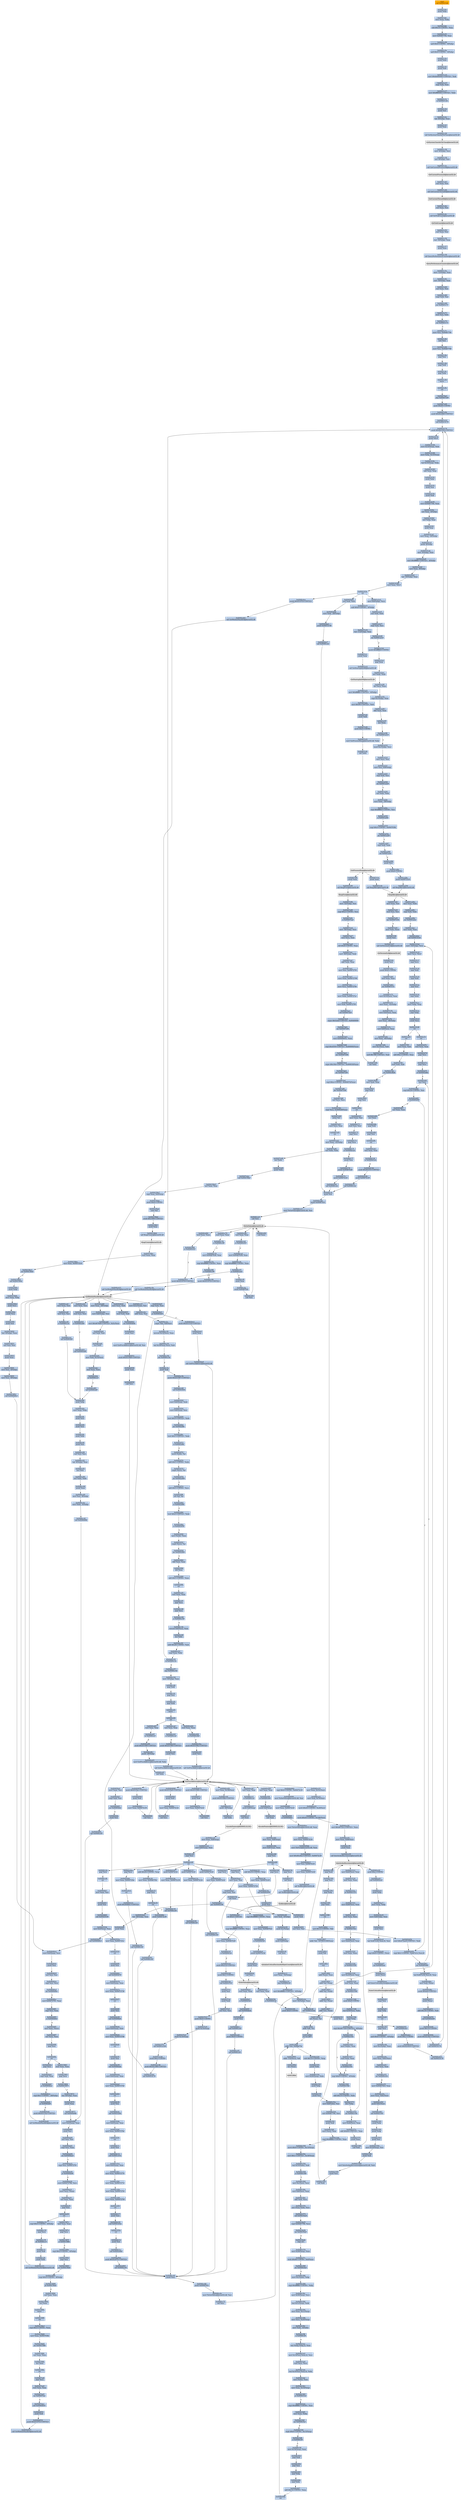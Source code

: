 digraph G {
node[shape=rectangle,style=filled,fillcolor=lightsteelblue,color=lightsteelblue]
bgcolor="transparent"
a0x00407fe8call_0x00421bfb[label="start\ncall 0x00421bfb",color="lightgrey",fillcolor="orange"];
a0x00421bfbpushl_ebp[label="0x00421bfb\npushl %ebp"];
a0x00421bfcmovl_esp_ebp[label="0x00421bfc\nmovl %esp, %ebp"];
a0x00421bfesubl_0x10UINT8_esp[label="0x00421bfe\nsubl $0x10<UINT8>, %esp"];
a0x00421c01movl_0x00467794_eax[label="0x00421c01\nmovl 0x00467794, %eax"];
a0x00421c06andl_0x0UINT8__8ebp_[label="0x00421c06\nandl $0x0<UINT8>, -8(%ebp)"];
a0x00421c0aandl_0x0UINT8__4ebp_[label="0x00421c0a\nandl $0x0<UINT8>, -4(%ebp)"];
a0x00421c0epushl_ebx[label="0x00421c0e\npushl %ebx"];
a0x00421c0fpushl_edi[label="0x00421c0f\npushl %edi"];
a0x00421c10movl_0xbb40e64eUINT32_edi[label="0x00421c10\nmovl $0xbb40e64e<UINT32>, %edi"];
a0x00421c15cmpl_edi_eax[label="0x00421c15\ncmpl %edi, %eax"];
a0x00421c17movl_0xffff0000UINT32_ebx[label="0x00421c17\nmovl $0xffff0000<UINT32>, %ebx"];
a0x00421c1cje_0x00421c2b[label="0x00421c1c\nje 0x00421c2b"];
a0x00421c2bpushl_esi[label="0x00421c2b\npushl %esi"];
a0x00421c2cleal__8ebp__eax[label="0x00421c2c\nleal -8(%ebp), %eax"];
a0x00421c2fpushl_eax[label="0x00421c2f\npushl %eax"];
a0x00421c30call_GetSystemTimeAsFileTime_kernel32_dll[label="0x00421c30\ncall GetSystemTimeAsFileTime@kernel32.dll"];
GetSystemTimeAsFileTime_kernel32_dll[label="GetSystemTimeAsFileTime@kernel32.dll",color="lightgrey",fillcolor="lightgrey"];
a0x00421c36movl__4ebp__esi[label="0x00421c36\nmovl -4(%ebp), %esi"];
a0x00421c39xorl__8ebp__esi[label="0x00421c39\nxorl -8(%ebp), %esi"];
a0x00421c3ccall_GetCurrentProcessId_kernel32_dll[label="0x00421c3c\ncall GetCurrentProcessId@kernel32.dll"];
GetCurrentProcessId_kernel32_dll[label="GetCurrentProcessId@kernel32.dll",color="lightgrey",fillcolor="lightgrey"];
a0x00421c42xorl_eax_esi[label="0x00421c42\nxorl %eax, %esi"];
a0x00421c44call_GetCurrentThreadId_kernel32_dll[label="0x00421c44\ncall GetCurrentThreadId@kernel32.dll"];
GetCurrentThreadId_kernel32_dll[label="GetCurrentThreadId@kernel32.dll",color="lightgrey",fillcolor="lightgrey"];
a0x00421c4axorl_eax_esi[label="0x00421c4a\nxorl %eax, %esi"];
a0x00421c4ccall_GetTickCount_kernel32_dll[label="0x00421c4c\ncall GetTickCount@kernel32.dll"];
GetTickCount_kernel32_dll[label="GetTickCount@kernel32.dll",color="lightgrey",fillcolor="lightgrey"];
a0x00421c52xorl_eax_esi[label="0x00421c52\nxorl %eax, %esi"];
a0x00421c54leal__16ebp__eax[label="0x00421c54\nleal -16(%ebp), %eax"];
a0x00421c57pushl_eax[label="0x00421c57\npushl %eax"];
a0x00421c58call_QueryPerformanceCounter_kernel32_dll[label="0x00421c58\ncall QueryPerformanceCounter@kernel32.dll"];
QueryPerformanceCounter_kernel32_dll[label="QueryPerformanceCounter@kernel32.dll",color="lightgrey",fillcolor="lightgrey"];
a0x00421c5emovl__12ebp__eax[label="0x00421c5e\nmovl -12(%ebp), %eax"];
a0x00421c61xorl__16ebp__eax[label="0x00421c61\nxorl -16(%ebp), %eax"];
a0x00421c64xorl_eax_esi[label="0x00421c64\nxorl %eax, %esi"];
a0x00421c66cmpl_edi_esi[label="0x00421c66\ncmpl %edi, %esi"];
a0x00421c68jne_0x00421c71[label="0x00421c68\njne 0x00421c71"];
a0x00421c71testl_esi_ebx[label="0x00421c71\ntestl %esi, %ebx"];
a0x00421c73jne_0x00421c7c[label="0x00421c73\njne 0x00421c7c"];
a0x00421c7cmovl_esi_0x00467794[label="0x00421c7c\nmovl %esi, 0x00467794"];
a0x00421c82notl_esi[label="0x00421c82\nnotl %esi"];
a0x00421c84movl_esi_0x00467798[label="0x00421c84\nmovl %esi, 0x00467798"];
a0x00421c8apopl_esi[label="0x00421c8a\npopl %esi"];
a0x00421c8bpopl_edi[label="0x00421c8b\npopl %edi"];
a0x00421c8cpopl_ebx[label="0x00421c8c\npopl %ebx"];
a0x00421c8dleave_[label="0x00421c8d\nleave "];
a0x00421c8eret[label="0x00421c8e\nret"];
a0x00407fedjmp_0x00407e09[label="0x00407fed\njmp 0x00407e09"];
a0x00407e09pushl_0x60UINT8[label="0x00407e09\npushl $0x60<UINT8>"];
a0x00407e0bpushl_0x42c668UINT32[label="0x00407e0b\npushl $0x42c668<UINT32>"];
a0x00407e10call_0x00414178[label="0x00407e10\ncall 0x00414178"];
a0x00414178pushl_0x40c530UINT32[label="0x00414178\npushl $0x40c530<UINT32>"];
a0x0041417dpushl_fs_0[label="0x0041417d\npushl %fs:0"];
a0x00414184movl_0x10esp__eax[label="0x00414184\nmovl 0x10(%esp), %eax"];
a0x00414188movl_ebp_0x10esp_[label="0x00414188\nmovl %ebp, 0x10(%esp)"];
a0x0041418cleal_0x10esp__ebp[label="0x0041418c\nleal 0x10(%esp), %ebp"];
a0x00414190subl_eax_esp[label="0x00414190\nsubl %eax, %esp"];
a0x00414192pushl_ebx[label="0x00414192\npushl %ebx"];
a0x00414193pushl_esi[label="0x00414193\npushl %esi"];
a0x00414194pushl_edi[label="0x00414194\npushl %edi"];
a0x00414195movl_0x00467794_eax[label="0x00414195\nmovl 0x00467794, %eax"];
a0x0041419axorl_eax__4ebp_[label="0x0041419a\nxorl %eax, -4(%ebp)"];
a0x0041419dxorl_ebp_eax[label="0x0041419d\nxorl %ebp, %eax"];
a0x0041419fpushl_eax[label="0x0041419f\npushl %eax"];
a0x004141a0movl_esp__24ebp_[label="0x004141a0\nmovl %esp, -24(%ebp)"];
a0x004141a3pushl__8ebp_[label="0x004141a3\npushl -8(%ebp)"];
a0x004141a6movl__4ebp__eax[label="0x004141a6\nmovl -4(%ebp), %eax"];
a0x004141a9movl_0xfffffffeUINT32__4ebp_[label="0x004141a9\nmovl $0xfffffffe<UINT32>, -4(%ebp)"];
a0x004141b0movl_eax__8ebp_[label="0x004141b0\nmovl %eax, -8(%ebp)"];
a0x004141b3leal__16ebp__eax[label="0x004141b3\nleal -16(%ebp), %eax"];
a0x004141b6movl_eax_fs_0[label="0x004141b6\nmovl %eax, %fs:0"];
a0x004141bcret[label="0x004141bc\nret"];
a0x00407e15andl_0x0UINT8__4ebp_[label="0x00407e15\nandl $0x0<UINT8>, -4(%ebp)"];
a0x00407e19leal__112ebp__eax[label="0x00407e19\nleal -112(%ebp), %eax"];
a0x00407e1cpushl_eax[label="0x00407e1c\npushl %eax"];
a0x00407e1dcall_GetStartupInfoW_kernel32_dll[label="0x00407e1d\ncall GetStartupInfoW@kernel32.dll"];
GetStartupInfoW_kernel32_dll[label="GetStartupInfoW@kernel32.dll",color="lightgrey",fillcolor="lightgrey"];
a0x00407e23movl_0xfffffffeUINT32__4ebp_[label="0x00407e23\nmovl $0xfffffffe<UINT32>, -4(%ebp)"];
a0x00407e2amovl_0x94UINT32_edi[label="0x00407e2a\nmovl $0x94<UINT32>, %edi"];
a0x00407e2fpushl_edi[label="0x00407e2f\npushl %edi"];
a0x00407e30pushl_0x0UINT8[label="0x00407e30\npushl $0x0<UINT8>"];
a0x00407e32movl_GetProcessHeap_kernel32_dll_ebx[label="0x00407e32\nmovl GetProcessHeap@kernel32.dll, %ebx"];
a0x00407e38call_ebx[label="0x00407e38\ncall %ebx"];
GetProcessHeap_kernel32_dll[label="GetProcessHeap@kernel32.dll",color="lightgrey",fillcolor="lightgrey"];
a0x00407e3apushl_eax[label="0x00407e3a\npushl %eax"];
a0x00407e3bcall_HeapAlloc_kernel32_dll[label="0x00407e3b\ncall HeapAlloc@kernel32.dll"];
HeapAlloc_kernel32_dll[label="HeapAlloc@kernel32.dll",color="lightgrey",fillcolor="lightgrey"];
a0x00407e41movl_eax_esi[label="0x00407e41\nmovl %eax, %esi"];
a0x00407e43testl_esi_esi[label="0x00407e43\ntestl %esi, %esi"];
a0x00407e45jne_0x00407e54[label="0x00407e45\njne 0x00407e54"];
a0x00407e54movl_edi_esi_[label="0x00407e54\nmovl %edi, (%esi)"];
a0x00407e56pushl_esi[label="0x00407e56\npushl %esi"];
a0x00407e57call_GetVersionExA_kernel32_dll[label="0x00407e57\ncall GetVersionExA@kernel32.dll"];
GetVersionExA_kernel32_dll[label="GetVersionExA@kernel32.dll",color="lightgrey",fillcolor="lightgrey"];
a0x00407e5dpushl_esi[label="0x00407e5d\npushl %esi"];
a0x00407e5epushl_0x0UINT8[label="0x00407e5e\npushl $0x0<UINT8>"];
a0x00407e60testl_eax_eax[label="0x00407e60\ntestl %eax, %eax"];
a0x00407e62jne_0x00407e72[label="0x00407e62\njne 0x00407e72"];
a0x00407e72movl_0x10esi__eax[label="0x00407e72\nmovl 0x10(%esi), %eax"];
a0x00407e75movl_eax__32ebp_[label="0x00407e75\nmovl %eax, -32(%ebp)"];
a0x00407e78movl_0x4esi__eax[label="0x00407e78\nmovl 0x4(%esi), %eax"];
a0x00407e7bmovl_eax__36ebp_[label="0x00407e7b\nmovl %eax, -36(%ebp)"];
a0x00407e7emovl_0x8esi__eax[label="0x00407e7e\nmovl 0x8(%esi), %eax"];
a0x00407e81movl_eax__40ebp_[label="0x00407e81\nmovl %eax, -40(%ebp)"];
a0x00407e84movl_0xcesi__edi[label="0x00407e84\nmovl 0xc(%esi), %edi"];
a0x00407e87andl_0x7fffUINT32_edi[label="0x00407e87\nandl $0x7fff<UINT32>, %edi"];
a0x00407e8dcall_ebx[label="0x00407e8d\ncall %ebx"];
a0x00407e8fpushl_eax[label="0x00407e8f\npushl %eax"];
a0x00407e90call_HeapFree_kernel32_dll[label="0x00407e90\ncall HeapFree@kernel32.dll"];
HeapFree_kernel32_dll[label="HeapFree@kernel32.dll",color="lightgrey",fillcolor="lightgrey"];
a0x00407e96movl__32ebp__esi[label="0x00407e96\nmovl -32(%ebp), %esi"];
a0x00407e99cmpl_0x2UINT8_esi[label="0x00407e99\ncmpl $0x2<UINT8>, %esi"];
a0x00407e9cje_0x00407ea4[label="0x00407e9c\nje 0x00407ea4"];
a0x00407ea4movl__36ebp__ecx[label="0x00407ea4\nmovl -36(%ebp), %ecx"];
a0x00407ea7movl_ecx_eax[label="0x00407ea7\nmovl %ecx, %eax"];
a0x00407ea9shll_0x8UINT8_eax[label="0x00407ea9\nshll $0x8<UINT8>, %eax"];
a0x00407eacmovl__40ebp__edx[label="0x00407eac\nmovl -40(%ebp), %edx"];
a0x00407eafaddl_edx_eax[label="0x00407eaf\naddl %edx, %eax"];
a0x00407eb1movl_esi_0x00472791[label="0x00407eb1\nmovl %esi, 0x00472791"];
a0x00407eb7movl_eax_0x00472799[label="0x00407eb7\nmovl %eax, 0x00472799"];
a0x00407ebcmovl_ecx_0x0047279d[label="0x00407ebc\nmovl %ecx, 0x0047279d"];
a0x00407ec2movl_edx_0x004727a1[label="0x00407ec2\nmovl %edx, 0x004727a1"];
a0x00407ec8movl_edi_0x00472795[label="0x00407ec8\nmovl %edi, 0x00472795"];
a0x00407ececall_0x00407dc8[label="0x00407ece\ncall 0x00407dc8"];
a0x00407dc8cmpw_0x5a4dUINT16_0x00400000[label="0x00407dc8\ncmpw $0x5a4d<UINT16>, 0x00400000"];
a0x00407dd1jne_0x00407e06[label="0x00407dd1\njne 0x00407e06"];
a0x00407dd3movl_0x0040003c_eax[label="0x00407dd3\nmovl 0x0040003c, %eax"];
a0x00407dd8cmpl_0x4550UINT32_0x400000eax_[label="0x00407dd8\ncmpl $0x4550<UINT32>, 0x400000(%eax)"];
a0x00407de2jne_0x00407e06[label="0x00407de2\njne 0x00407e06"];
a0x00407de4cmpw_0x10bUINT16_0x400018eax_[label="0x00407de4\ncmpw $0x10b<UINT16>, 0x400018(%eax)"];
a0x00407dedjne_0x00407e06[label="0x00407ded\njne 0x00407e06"];
a0x00407defcmpl_0xeUINT8_0x400074eax_[label="0x00407def\ncmpl $0xe<UINT8>, 0x400074(%eax)"];
a0x00407df6jbe_0x00407e06[label="0x00407df6\njbe 0x00407e06"];
a0x00407df8xorl_ecx_ecx[label="0x00407df8\nxorl %ecx, %ecx"];
a0x00407dfacmpl_ecx_0x4000e8eax_[label="0x00407dfa\ncmpl %ecx, 0x4000e8(%eax)"];
a0x00407e00setne_cl[label="0x00407e00\nsetne %cl"];
a0x00407e03movl_ecx_eax[label="0x00407e03\nmovl %ecx, %eax"];
a0x00407e05ret[label="0x00407e05\nret"];
a0x00407ed3movl_eax__32ebp_[label="0x00407ed3\nmovl %eax, -32(%ebp)"];
a0x00407ed6xorl_ebx_ebx[label="0x00407ed6\nxorl %ebx, %ebx"];
a0x00407ed8incl_ebx[label="0x00407ed8\nincl %ebx"];
a0x00407ed9pushl_ebx[label="0x00407ed9\npushl %ebx"];
a0x00407edacall_0x004158a5[label="0x00407eda\ncall 0x004158a5"];
a0x004158a5xorl_eax_eax[label="0x004158a5\nxorl %eax, %eax"];
a0x004158a7cmpl_eax_0x4esp_[label="0x004158a7\ncmpl %eax, 0x4(%esp)"];
a0x004158abpushl_0x0UINT8[label="0x004158ab\npushl $0x0<UINT8>"];
a0x004158adsete_al[label="0x004158ad\nsete %al"];
a0x004158b0pushl_0x1000UINT32[label="0x004158b0\npushl $0x1000<UINT32>"];
a0x004158b5pushl_eax[label="0x004158b5\npushl %eax"];
a0x004158b6call_HeapCreate_kernel32_dll[label="0x004158b6\ncall HeapCreate@kernel32.dll"];
HeapCreate_kernel32_dll[label="HeapCreate@kernel32.dll",color="lightgrey",fillcolor="lightgrey"];
a0x004158bctestl_eax_eax[label="0x004158bc\ntestl %eax, %eax"];
a0x004158bemovl_eax_0x004723c4[label="0x004158be\nmovl %eax, 0x004723c4"];
a0x004158c3jne_0x004158c8[label="0x004158c3\njne 0x004158c8"];
a0x004158c8call_0x0041584a[label="0x004158c8\ncall 0x0041584a"];
a0x0041584apushl_ebp[label="0x0041584a\npushl %ebp"];
a0x0041584bmovl_esp_ebp[label="0x0041584b\nmovl %esp, %ebp"];
a0x0041584dpushl_ecx[label="0x0041584d\npushl %ecx"];
a0x0041584epushl_ecx[label="0x0041584e\npushl %ecx"];
a0x0041584fpushl_esi[label="0x0041584f\npushl %esi"];
a0x00415850leal__4ebp__eax[label="0x00415850\nleal -4(%ebp), %eax"];
a0x00415853xorl_esi_esi[label="0x00415853\nxorl %esi, %esi"];
a0x00415855pushl_eax[label="0x00415855\npushl %eax"];
a0x00415856movl_esi__4ebp_[label="0x00415856\nmovl %esi, -4(%ebp)"];
a0x00415859movl_esi__8ebp_[label="0x00415859\nmovl %esi, -8(%ebp)"];
a0x0041585ccall_0x0040d9c4[label="0x0041585c\ncall 0x0040d9c4"];
a0x0040d9c4movl_0x4esp__ecx[label="0x0040d9c4\nmovl 0x4(%esp), %ecx"];
a0x0040d9c8pushl_esi[label="0x0040d9c8\npushl %esi"];
a0x0040d9c9xorl_esi_esi[label="0x0040d9c9\nxorl %esi, %esi"];
a0x0040d9cbcmpl_esi_ecx[label="0x0040d9cb\ncmpl %esi, %ecx"];
a0x0040d9cdjne_0x0040d9ec[label="0x0040d9cd\njne 0x0040d9ec"];
a0x0040d9ecmovl_0x00472791_eax[label="0x0040d9ec\nmovl 0x00472791, %eax"];
a0x0040d9f1cmpl_esi_eax[label="0x0040d9f1\ncmpl %esi, %eax"];
a0x0040d9f3je_0x0040d9cf[label="0x0040d9f3\nje 0x0040d9cf"];
a0x0040d9f5movl_eax_ecx_[label="0x0040d9f5\nmovl %eax, (%ecx)"];
a0x0040d9f7xorl_eax_eax[label="0x0040d9f7\nxorl %eax, %eax"];
a0x0040d9f9popl_esi[label="0x0040d9f9\npopl %esi"];
a0x0040d9faret[label="0x0040d9fa\nret"];
a0x00415861testl_eax_eax[label="0x00415861\ntestl %eax, %eax"];
a0x00415863popl_ecx[label="0x00415863\npopl %ecx"];
a0x00415864je_0x00415873[label="0x00415864\nje 0x00415873"];
a0x00415873leal__8ebp__eax[label="0x00415873\nleal -8(%ebp), %eax"];
a0x00415876pushl_eax[label="0x00415876\npushl %eax"];
a0x00415877call_0x0040d9fb[label="0x00415877\ncall 0x0040d9fb"];
a0x0040d9fbmovl_0x4esp__eax[label="0x0040d9fb\nmovl 0x4(%esp), %eax"];
a0x0040d9ffpushl_esi[label="0x0040d9ff\npushl %esi"];
a0x0040da00xorl_esi_esi[label="0x0040da00\nxorl %esi, %esi"];
a0x0040da02cmpl_esi_eax[label="0x0040da02\ncmpl %esi, %eax"];
a0x0040da04jne_0x0040da23[label="0x0040da04\njne 0x0040da23"];
a0x0040da23cmpl_esi_0x00472791[label="0x0040da23\ncmpl %esi, 0x00472791"];
a0x0040da29je_0x0040da06[label="0x0040da29\nje 0x0040da06"];
a0x0040da2bmovl_0x0047279d_ecx[label="0x0040da2b\nmovl 0x0047279d, %ecx"];
a0x0040da31movl_ecx_eax_[label="0x0040da31\nmovl %ecx, (%eax)"];
a0x0040da33xorl_eax_eax[label="0x0040da33\nxorl %eax, %eax"];
a0x0040da35popl_esi[label="0x0040da35\npopl %esi"];
a0x0040da36ret[label="0x0040da36\nret"];
a0x0041587ctestl_eax_eax[label="0x0041587c\ntestl %eax, %eax"];
a0x0041587epopl_ecx[label="0x0041587e\npopl %ecx"];
a0x0041587fje_0x0041588e[label="0x0041587f\nje 0x0041588e"];
a0x0041588ecmpl_0x2UINT8__4ebp_[label="0x0041588e\ncmpl $0x2<UINT8>, -4(%ebp)"];
a0x00415892popl_esi[label="0x00415892\npopl %esi"];
a0x00415893jne_0x004158a0[label="0x00415893\njne 0x004158a0"];
a0x00415895cmpl_0x5UINT8__8ebp_[label="0x00415895\ncmpl $0x5<UINT8>, -8(%ebp)"];
a0x00415899jb_0x004158a0[label="0x00415899\njb 0x004158a0"];
a0x0041589bxorl_eax_eax[label="0x0041589b\nxorl %eax, %eax"];
a0x0041589dincl_eax[label="0x0041589d\nincl %eax"];
a0x0041589eleave_[label="0x0041589e\nleave "];
a0x0041589fret[label="0x0041589f\nret"];
a0x004158cdcmpl_0x3UINT8_eax[label="0x004158cd\ncmpl $0x3<UINT8>, %eax"];
a0x004158d0movl_eax_0x0047038c[label="0x004158d0\nmovl %eax, 0x0047038c"];
a0x004158d5jne_0x004158fb[label="0x004158d5\njne 0x004158fb"];
a0x004158fbxorl_eax_eax[label="0x004158fb\nxorl %eax, %eax"];
a0x004158fdincl_eax[label="0x004158fd\nincl %eax"];
a0x004158feret[label="0x004158fe\nret"];
a0x00407edfpopl_ecx[label="0x00407edf\npopl %ecx"];
a0x00407ee0testl_eax_eax[label="0x00407ee0\ntestl %eax, %eax"];
a0x00407ee2jne_0x00407eec[label="0x00407ee2\njne 0x00407eec"];
a0x00407eeccall_0x0040d031[label="0x00407eec\ncall 0x0040d031"];
a0x0040d031pushl_edi[label="0x0040d031\npushl %edi"];
a0x0040d032pushl_0x43197dUINT32[label="0x0040d032\npushl $0x43197d<UINT32>"];
a0x0040d037call_GetModuleHandleA_kernel32_dll[label="0x0040d037\ncall GetModuleHandleA@kernel32.dll"];
GetModuleHandleA_kernel32_dll[label="GetModuleHandleA@kernel32.dll",color="lightgrey",fillcolor="lightgrey"];
a0x0040d03dmovl_eax_edi[label="0x0040d03d\nmovl %eax, %edi"];
a0x0040d03ftestl_edi_edi[label="0x0040d03f\ntestl %edi, %edi"];
a0x0040d041jne_0x0040d04c[label="0x0040d041\njne 0x0040d04c"];
a0x0040d04cpushl_esi[label="0x0040d04c\npushl %esi"];
a0x0040d04dmovl_GetProcAddress_kernel32_dll_esi[label="0x0040d04d\nmovl GetProcAddress@kernel32.dll, %esi"];
a0x0040d053pushl_0x4319b8UINT32[label="0x0040d053\npushl $0x4319b8<UINT32>"];
a0x0040d058pushl_edi[label="0x0040d058\npushl %edi"];
a0x0040d059call_esi[label="0x0040d059\ncall %esi"];
GetProcAddress_kernel32_dll[label="GetProcAddress@kernel32.dll",color="lightgrey",fillcolor="lightgrey"];
a0x0040d05bpushl_0x4319acUINT32[label="0x0040d05b\npushl $0x4319ac<UINT32>"];
a0x0040d060pushl_edi[label="0x0040d060\npushl %edi"];
a0x0040d061movl_eax_0x00472c39[label="0x0040d061\nmovl %eax, 0x00472c39"];
a0x0040d066call_esi[label="0x0040d066\ncall %esi"];
a0x0040d068pushl_0x4319a0UINT32[label="0x0040d068\npushl $0x4319a0<UINT32>"];
a0x0040d06dpushl_edi[label="0x0040d06d\npushl %edi"];
a0x0040d06emovl_eax_0x00472c3d[label="0x0040d06e\nmovl %eax, 0x00472c3d"];
a0x0040d073call_esi[label="0x0040d073\ncall %esi"];
a0x0040d075pushl_0x431998UINT32[label="0x0040d075\npushl $0x431998<UINT32>"];
a0x0040d07apushl_edi[label="0x0040d07a\npushl %edi"];
a0x0040d07bmovl_eax_0x00472c41[label="0x0040d07b\nmovl %eax, 0x00472c41"];
a0x0040d080call_esi[label="0x0040d080\ncall %esi"];
a0x0040d082cmpl_0x0UINT8_0x00472c39[label="0x0040d082\ncmpl $0x0<UINT8>, 0x00472c39"];
a0x0040d089movl_TlsSetValue_kernel32_dll_esi[label="0x0040d089\nmovl TlsSetValue@kernel32.dll, %esi"];
a0x0040d08fmovl_eax_0x00472c45[label="0x0040d08f\nmovl %eax, 0x00472c45"];
a0x0040d094je_0x0040d0ac[label="0x0040d094\nje 0x0040d0ac"];
a0x0040d0acmovl_TlsGetValue_kernel32_dll_eax[label="0x0040d0ac\nmovl TlsGetValue@kernel32.dll, %eax"];
a0x0040d0b1movl_eax_0x00472c3d[label="0x0040d0b1\nmovl %eax, 0x00472c3d"];
a0x0040d0b6movl_TlsFree_kernel32_dll_eax[label="0x0040d0b6\nmovl TlsFree@kernel32.dll, %eax"];
a0x0040d0bbmovl_0x40cd4aUINT32_0x00472c39[label="0x0040d0bb\nmovl $0x40cd4a<UINT32>, 0x00472c39"];
a0x0040d0c5movl_esi_0x00472c41[label="0x0040d0c5\nmovl %esi, 0x00472c41"];
a0x0040d0cbmovl_eax_0x00472c45[label="0x0040d0cb\nmovl %eax, 0x00472c45"];
a0x0040d0d0call_TlsAlloc_kernel32_dll[label="0x0040d0d0\ncall TlsAlloc@kernel32.dll"];
TlsAlloc_kernel32_dll[label="TlsAlloc@kernel32.dll",color="lightgrey",fillcolor="lightgrey"];
a0x0040d0d6cmpl_0xffffffffUINT8_eax[label="0x0040d0d6\ncmpl $0xffffffff<UINT8>, %eax"];
a0x0040d0d9movl_eax_0x00467b3c[label="0x0040d0d9\nmovl %eax, 0x00467b3c"];
a0x0040d0deje_0x0040d1b0[label="0x0040d0de\nje 0x0040d1b0"];
a0x0040d0e4pushl_0x00472c3d[label="0x0040d0e4\npushl 0x00472c3d"];
a0x0040d0eapushl_eax[label="0x0040d0ea\npushl %eax"];
a0x0040d0ebcall_esi[label="0x0040d0eb\ncall %esi"];
TlsSetValue_kernel32_dll[label="TlsSetValue@kernel32.dll",color="lightgrey",fillcolor="lightgrey"];
a0x0040d0edtestl_eax_eax[label="0x0040d0ed\ntestl %eax, %eax"];
a0x0040d0efje_0x0040d1b0[label="0x0040d0ef\nje 0x0040d1b0"];
a0x0040d0f5call_0x0040dbeb[label="0x0040d0f5\ncall 0x0040dbeb"];
a0x0040dbebpushl_esi[label="0x0040dbeb\npushl %esi"];
a0x0040dbeccall_0x0040ccd3[label="0x0040dbec\ncall 0x0040ccd3"];
a0x0040ccd3pushl_0x0UINT8[label="0x0040ccd3\npushl $0x0<UINT8>"];
a0x0040ccd5call_0x0040cc65[label="0x0040ccd5\ncall 0x0040cc65"];
a0x0040cc65pushl_esi[label="0x0040cc65\npushl %esi"];
a0x0040cc66pushl_0x00467b3c[label="0x0040cc66\npushl 0x00467b3c"];
a0x0040cc6cmovl_TlsGetValue_kernel32_dll_esi[label="0x0040cc6c\nmovl TlsGetValue@kernel32.dll, %esi"];
a0x0040cc72call_esi[label="0x0040cc72\ncall %esi"];
TlsGetValue_kernel32_dll[label="TlsGetValue@kernel32.dll",color="lightgrey",fillcolor="lightgrey"];
a0x0040cc74testl_eax_eax[label="0x0040cc74\ntestl %eax, %eax"];
a0x0040cc76je_0x0040cc99[label="0x0040cc76\nje 0x0040cc99"];
a0x0040cc78movl_0x00467b38_eax[label="0x0040cc78\nmovl 0x00467b38, %eax"];
a0x0040cc7dcmpl_0xffffffffUINT8_eax[label="0x0040cc7d\ncmpl $0xffffffff<UINT8>, %eax"];
a0x0040cc80je_0x0040cc99[label="0x0040cc80\nje 0x0040cc99"];
a0x0040cc99pushl_0x43197dUINT32[label="0x0040cc99\npushl $0x43197d<UINT32>"];
a0x0040cc9ecall_GetModuleHandleA_kernel32_dll[label="0x0040cc9e\ncall GetModuleHandleA@kernel32.dll"];
a0x0040cca4movl_eax_esi[label="0x0040cca4\nmovl %eax, %esi"];
a0x0040cca6testl_esi_esi[label="0x0040cca6\ntestl %esi, %esi"];
a0x0040cca8je_0x0040cccd[label="0x0040cca8\nje 0x0040cccd"];
a0x0040ccaacall_0x0040cbf9[label="0x0040ccaa\ncall 0x0040cbf9"];
a0x0040cbf9pushl_ebp[label="0x0040cbf9\npushl %ebp"];
a0x0040cbfamovl_esp_ebp[label="0x0040cbfa\nmovl %esp, %ebp"];
a0x0040cbfcpushl_ecx[label="0x0040cbfc\npushl %ecx"];
a0x0040cbfdpushl_ecx[label="0x0040cbfd\npushl %ecx"];
a0x0040cbfepushl_ebx[label="0x0040cbfe\npushl %ebx"];
a0x0040cbffpushl_esi[label="0x0040cbff\npushl %esi"];
a0x0040cc00xorl_esi_esi[label="0x0040cc00\nxorl %esi, %esi"];
a0x0040cc02leal__4ebp__eax[label="0x0040cc02\nleal -4(%ebp), %eax"];
a0x0040cc05incl_esi[label="0x0040cc05\nincl %esi"];
a0x0040cc06xorl_ebx_ebx[label="0x0040cc06\nxorl %ebx, %ebx"];
a0x0040cc08pushl_eax[label="0x0040cc08\npushl %eax"];
a0x0040cc09movl_esi__8ebp_[label="0x0040cc09\nmovl %esi, -8(%ebp)"];
a0x0040cc0cmovl_ebx__4ebp_[label="0x0040cc0c\nmovl %ebx, -4(%ebp)"];
a0x0040cc0fcall_0x0040d9fb[label="0x0040cc0f\ncall 0x0040d9fb"];
a0x0040cc14cmpl_0x5UINT8__4ebp_[label="0x0040cc14\ncmpl $0x5<UINT8>, -4(%ebp)"];
a0x0040cc18popl_ecx[label="0x0040cc18\npopl %ecx"];
a0x0040cc19jle_0x0040cc1f[label="0x0040cc19\njle 0x0040cc1f"];
a0x0040cc1fpushl_edi[label="0x0040cc1f\npushl %edi"];
a0x0040cc20pushl_ebx[label="0x0040cc20\npushl %ebx"];
a0x0040cc21call_GetModuleHandleA_kernel32_dll[label="0x0040cc21\ncall GetModuleHandleA@kernel32.dll"];
a0x0040cc27movl_0x3ceax__esi[label="0x0040cc27\nmovl 0x3c(%eax), %esi"];
a0x0040cc2aaddl_eax_esi[label="0x0040cc2a\naddl %eax, %esi"];
a0x0040cc2ccmpw_bx_0x6esi_[label="0x0040cc2c\ncmpw %bx, 0x6(%esi)"];
a0x0040cc30movzwl_0x14esi__eax[label="0x0040cc30\nmovzwl 0x14(%esi), %eax"];
a0x0040cc34leal_0x18eaxesi__edi[label="0x0040cc34\nleal 0x18(%eax,%esi), %edi"];
a0x0040cc38jbe_0x0040cc5d[label="0x0040cc38\njbe 0x0040cc5d"];
a0x0040cc3apushl_edi[label="0x0040cc3a\npushl %edi"];
a0x0040cc3bpushl_0x431967UINT32[label="0x0040cc3b\npushl $0x431967<UINT32>"];
a0x0040cc40call_0x00422f20[label="0x0040cc40\ncall 0x00422f20"];
a0x00422f20movl_0x4esp__edx[label="0x00422f20\nmovl 0x4(%esp), %edx"];
a0x00422f24movl_0x8esp__ecx[label="0x00422f24\nmovl 0x8(%esp), %ecx"];
a0x00422f28testl_0x3UINT32_edx[label="0x00422f28\ntestl $0x3<UINT32>, %edx"];
a0x00422f2ejne_0x00422f6c[label="0x00422f2e\njne 0x00422f6c"];
a0x00422f6ctestl_0x1UINT32_edx[label="0x00422f6c\ntestl $0x1<UINT32>, %edx"];
a0x00422f72je_0x00422f8c[label="0x00422f72\nje 0x00422f8c"];
a0x00422f74movb_edx__al[label="0x00422f74\nmovb (%edx), %al"];
a0x00422f76addl_0x1UINT8_edx[label="0x00422f76\naddl $0x1<UINT8>, %edx"];
a0x00422f79cmpb_ecx__al[label="0x00422f79\ncmpb (%ecx), %al"];
a0x00422f7bjne_0x00422f64[label="0x00422f7b\njne 0x00422f64"];
a0x00422f7daddl_0x1UINT8_ecx[label="0x00422f7d\naddl $0x1<UINT8>, %ecx"];
a0x00422f80orb_al_al[label="0x00422f80\norb %al, %al"];
a0x00422f82je_0x00422f60[label="0x00422f82\nje 0x00422f60"];
a0x00422f84testl_0x2UINT32_edx[label="0x00422f84\ntestl $0x2<UINT32>, %edx"];
a0x00422f8aje_0x00422f30[label="0x00422f8a\nje 0x00422f30"];
a0x00422f30movl_edx__eax[label="0x00422f30\nmovl (%edx), %eax"];
a0x00422f32cmpb_ecx__al[label="0x00422f32\ncmpb (%ecx), %al"];
a0x00422f34jne_0x00422f64[label="0x00422f34\njne 0x00422f64"];
a0x00422f64sbbl_eax_eax[label="0x00422f64\nsbbl %eax, %eax"];
a0x00422f66shll_eax[label="0x00422f66\nshll %eax"];
a0x00422f68addl_0x1UINT8_eax[label="0x00422f68\naddl $0x1<UINT8>, %eax"];
a0x00422f6bret[label="0x00422f6b\nret"];
a0x0040cc45testl_eax_eax[label="0x0040cc45\ntestl %eax, %eax"];
a0x0040cc47popl_ecx[label="0x0040cc47\npopl %ecx"];
a0x0040cc48popl_ecx[label="0x0040cc48\npopl %ecx"];
a0x0040cc49je_0x0040cc59[label="0x0040cc49\nje 0x0040cc59"];
a0x0040cc4bmovzwl_0x6esi__eax[label="0x0040cc4b\nmovzwl 0x6(%esi), %eax"];
a0x0040cc4fincl_ebx[label="0x0040cc4f\nincl %ebx"];
a0x0040cc50addl_0x28UINT8_edi[label="0x0040cc50\naddl $0x28<UINT8>, %edi"];
a0x0040cc53cmpl_eax_ebx[label="0x0040cc53\ncmpl %eax, %ebx"];
a0x0040cc55jb_0x0040cc3a[label="0x0040cc55\njb 0x0040cc3a"];
a0x0040cc57jmp_0x0040cc5d[label="0x0040cc57\njmp 0x0040cc5d"];
a0x0040cc5dmovl__8ebp__eax[label="0x0040cc5d\nmovl -8(%ebp), %eax"];
a0x0040cc60popl_edi[label="0x0040cc60\npopl %edi"];
a0x0040cc61popl_esi[label="0x0040cc61\npopl %esi"];
a0x0040cc62popl_ebx[label="0x0040cc62\npopl %ebx"];
a0x0040cc63leave_[label="0x0040cc63\nleave "];
a0x0040cc64ret[label="0x0040cc64\nret"];
a0x0040ccaftestl_eax_eax[label="0x0040ccaf\ntestl %eax, %eax"];
a0x0040ccb1je_0x0040cccd[label="0x0040ccb1\nje 0x0040cccd"];
a0x0040ccb3pushl_0x43196fUINT32[label="0x0040ccb3\npushl $0x43196f<UINT32>"];
a0x0040ccb8pushl_esi[label="0x0040ccb8\npushl %esi"];
a0x0040ccb9call_GetProcAddress_kernel32_dll[label="0x0040ccb9\ncall GetProcAddress@kernel32.dll"];
a0x0040ccbftestl_eax_eax[label="0x0040ccbf\ntestl %eax, %eax"];
a0x0040ccc1je_0x0040cccd[label="0x0040ccc1\nje 0x0040cccd"];
a0x0040ccc3pushl_0x8esp_[label="0x0040ccc3\npushl 0x8(%esp)"];
a0x0040ccc7call_eax[label="0x0040ccc7\ncall %eax"];
EncodePointer_KERNEL32_DLL[label="EncodePointer@KERNEL32.DLL",color="lightgrey",fillcolor="lightgrey"];
a0x0040ccc9movl_eax_0x8esp_[label="0x0040ccc9\nmovl %eax, 0x8(%esp)"];
a0x0040cccdmovl_0x8esp__eax[label="0x0040cccd\nmovl 0x8(%esp), %eax"];
a0x0040ccd1popl_esi[label="0x0040ccd1\npopl %esi"];
a0x0040ccd2ret[label="0x0040ccd2\nret"];
a0x0040ccdapopl_ecx[label="0x0040ccda\npopl %ecx"];
a0x0040ccdbret[label="0x0040ccdb\nret"];
a0x0040dbf1movl_eax_esi[label="0x0040dbf1\nmovl %eax, %esi"];
a0x0040dbf3pushl_esi[label="0x0040dbf3\npushl %esi"];
a0x0040dbf4call_0x00425536[label="0x0040dbf4\ncall 0x00425536"];
a0x00425536movl_0x4esp__eax[label="0x00425536\nmovl 0x4(%esp), %eax"];
a0x0042553amovl_eax_0x004723cc[label="0x0042553a\nmovl %eax, 0x004723cc"];
a0x0042553fret[label="0x0042553f\nret"];
a0x0040dbf9pushl_esi[label="0x0040dbf9\npushl %esi"];
a0x0040dbfacall_0x00402b76[label="0x0040dbfa\ncall 0x00402b76"];
a0x00402b76movl_0x4esp__eax[label="0x00402b76\nmovl 0x4(%esp), %eax"];
a0x00402b7amovl_eax_0x00472738[label="0x00402b7a\nmovl %eax, 0x00472738"];
a0x00402b7fret[label="0x00402b7f\nret"];
a0x0040dbffpushl_esi[label="0x0040dbff\npushl %esi"];
a0x0040dc00call_0x0040f6d0[label="0x0040dc00\ncall 0x0040f6d0"];
a0x0040f6d0movl_0x4esp__eax[label="0x0040f6d0\nmovl 0x4(%esp), %eax"];
a0x0040f6d4movl_eax_0x00472748[label="0x0040f6d4\nmovl %eax, 0x00472748"];
a0x0040f6d9ret[label="0x0040f6d9\nret"];
a0x0040dc05pushl_esi[label="0x0040dc05\npushl %esi"];
a0x0040dc06call_0x0040bdab[label="0x0040dc06\ncall 0x0040bdab"];
a0x0040bdabmovl_0x4esp__eax[label="0x0040bdab\nmovl 0x4(%esp), %eax"];
a0x0040bdafmovl_eax_0x00472744[label="0x0040bdaf\nmovl %eax, 0x00472744"];
a0x0040bdb4ret[label="0x0040bdb4\nret"];
a0x0040dc0bpushl_esi[label="0x0040dc0b\npushl %esi"];
a0x0040dc0ccall_0x0041f24b[label="0x0040dc0c\ncall 0x0041f24b"];
a0x0041f24bmovl_0x4esp__eax[label="0x0041f24b\nmovl 0x4(%esp), %eax"];
a0x0041f24fmovl_eax_0x0047276d[label="0x0041f24f\nmovl %eax, 0x0047276d"];
a0x0041f254ret[label="0x0041f254\nret"];
a0x0040dc11pushl_esi[label="0x0040dc11\npushl %esi"];
a0x0040dc12call_0x0041cf1d[label="0x0040dc12\ncall 0x0041cf1d"];
a0x0041cf1dmovl_0x4esp__eax[label="0x0041cf1d\nmovl 0x4(%esp), %eax"];
a0x0041cf21movl_eax_0x00472779[label="0x0041cf21\nmovl %eax, 0x00472779"];
a0x0041cf26movl_eax_0x0047277d[label="0x0041cf26\nmovl %eax, 0x0047277d"];
a0x0041cf2bmovl_eax_0x00472781[label="0x0041cf2b\nmovl %eax, 0x00472781"];
a0x0041cf30movl_eax_0x00472785[label="0x0041cf30\nmovl %eax, 0x00472785"];
a0x0041cf35ret[label="0x0041cf35\nret"];
a0x0040dc17pushl_esi[label="0x0040dc17\npushl %esi"];
a0x0040dc18call_0x0041252a[label="0x0040dc18\ncall 0x0041252a"];
a0x0041252aret[label="0x0041252a\nret"];
a0x0040dc1dpushl_esi[label="0x0040dc1d\npushl %esi"];
a0x0040dc1ecall_0x0042a9b4[label="0x0040dc1e\ncall 0x0042a9b4"];
a0x0042a9b4pushl_0x42a97bUINT32[label="0x0042a9b4\npushl $0x42a97b<UINT32>"];
a0x0042a9b9call_0x0040cc65[label="0x0042a9b9\ncall 0x0040cc65"];
a0x0042a9bepopl_ecx[label="0x0042a9be\npopl %ecx"];
a0x0042a9bfmovl_eax_0x004723bc[label="0x0042a9bf\nmovl %eax, 0x004723bc"];
a0x0042a9c4ret[label="0x0042a9c4\nret"];
a0x0040dc23pushl_0x40dbbcUINT32[label="0x0040dc23\npushl $0x40dbbc<UINT32>"];
a0x0040dc28call_0x0040cc65[label="0x0040dc28\ncall 0x0040cc65"];
a0x0040dc2daddl_0x24UINT8_esp[label="0x0040dc2d\naddl $0x24<UINT8>, %esp"];
a0x0040dc30movl_eax_0x0046795c[label="0x0040dc30\nmovl %eax, 0x0046795c"];
a0x0040dc35popl_esi[label="0x0040dc35\npopl %esi"];
a0x0040dc36ret[label="0x0040dc36\nret"];
a0x0040d0fapushl_0x00472c39[label="0x0040d0fa\npushl 0x00472c39"];
a0x0040d100call_0x0040cc65[label="0x0040d100\ncall 0x0040cc65"];
a0x0040d105pushl_0x00472c3d[label="0x0040d105\npushl 0x00472c3d"];
a0x0040d10bmovl_eax_0x00472c39[label="0x0040d10b\nmovl %eax, 0x00472c39"];
a0x0040d110call_0x0040cc65[label="0x0040d110\ncall 0x0040cc65"];
a0x0040d115pushl_0x00472c41[label="0x0040d115\npushl 0x00472c41"];
a0x0040d11bmovl_eax_0x00472c3d[label="0x0040d11b\nmovl %eax, 0x00472c3d"];
a0x0040d120call_0x0040cc65[label="0x0040d120\ncall 0x0040cc65"];
a0x0040d125pushl_0x00472c45[label="0x0040d125\npushl 0x00472c45"];
a0x0040d12bmovl_eax_0x00472c41[label="0x0040d12b\nmovl %eax, 0x00472c41"];
a0x0040d130call_0x0040cc65[label="0x0040d130\ncall 0x0040cc65"];
a0x0040d135addl_0x10UINT8_esp[label="0x0040d135\naddl $0x10<UINT8>, %esp"];
a0x0040d138movl_eax_0x00472c45[label="0x0040d138\nmovl %eax, 0x00472c45"];
a0x0040d13dcall_0x00402d50[label="0x0040d13d\ncall 0x00402d50"];
a0x00402d50pushl_esi[label="0x00402d50\npushl %esi"];
a0x00402d51pushl_edi[label="0x00402d51\npushl %edi"];
a0x00402d52xorl_esi_esi[label="0x00402d52\nxorl %esi, %esi"];
a0x00402d54movl_0x472ae9UINT32_edi[label="0x00402d54\nmovl $0x472ae9<UINT32>, %edi"];
a0x00402d59cmpl_0x1UINT8_0x467a1cesi8_[label="0x00402d59\ncmpl $0x1<UINT8>, 0x467a1c(,%esi,8)"];
a0x00402d61jne_0x00402d81[label="0x00402d61\njne 0x00402d81"];
a0x00402d63leal_0x467a18esi8__eax[label="0x00402d63\nleal 0x467a18(,%esi,8), %eax"];
a0x00402d6amovl_edi_eax_[label="0x00402d6a\nmovl %edi, (%eax)"];
a0x00402d6cpushl_0xfa0UINT32[label="0x00402d6c\npushl $0xfa0<UINT32>"];
a0x00402d71pushl_eax_[label="0x00402d71\npushl (%eax)"];
a0x00402d73addl_0x18UINT8_edi[label="0x00402d73\naddl $0x18<UINT8>, %edi"];
a0x00402d76call_0x00402b90[label="0x00402d76\ncall 0x00402b90"];
a0x00402b90pushl_0x14UINT8[label="0x00402b90\npushl $0x14<UINT8>"];
a0x00402b92pushl_0x42c4bcUINT32[label="0x00402b92\npushl $0x42c4bc<UINT32>"];
a0x00402b97call_0x00414178[label="0x00402b97\ncall 0x00414178"];
a0x00402b9cxorl_edi_edi[label="0x00402b9c\nxorl %edi, %edi"];
a0x00402b9emovl_edi__28ebp_[label="0x00402b9e\nmovl %edi, -28(%ebp)"];
a0x00402ba1pushl_0x00472738[label="0x00402ba1\npushl 0x00472738"];
a0x00402ba7call_0x0040ccdc[label="0x00402ba7\ncall 0x0040ccdc"];
a0x0040ccdcpushl_esi[label="0x0040ccdc\npushl %esi"];
a0x0040ccddpushl_0x00467b3c[label="0x0040ccdd\npushl 0x00467b3c"];
a0x0040cce3movl_TlsGetValue_kernel32_dll_esi[label="0x0040cce3\nmovl TlsGetValue@kernel32.dll, %esi"];
a0x0040cce9call_esi[label="0x0040cce9\ncall %esi"];
a0x0040ccebtestl_eax_eax[label="0x0040cceb\ntestl %eax, %eax"];
a0x0040ccedje_0x0040cd10[label="0x0040cced\nje 0x0040cd10"];
a0x0040ccefmovl_0x00467b38_eax[label="0x0040ccef\nmovl 0x00467b38, %eax"];
a0x0040ccf4cmpl_0xffffffffUINT8_eax[label="0x0040ccf4\ncmpl $0xffffffff<UINT8>, %eax"];
a0x0040ccf7je_0x0040cd10[label="0x0040ccf7\nje 0x0040cd10"];
a0x0040cd10pushl_0x43197dUINT32[label="0x0040cd10\npushl $0x43197d<UINT32>"];
a0x0040cd15call_GetModuleHandleA_kernel32_dll[label="0x0040cd15\ncall GetModuleHandleA@kernel32.dll"];
a0x0040cd1bmovl_eax_esi[label="0x0040cd1b\nmovl %eax, %esi"];
a0x0040cd1dtestl_esi_esi[label="0x0040cd1d\ntestl %esi, %esi"];
a0x0040cd1fje_0x0040cd44[label="0x0040cd1f\nje 0x0040cd44"];
a0x0040cd21call_0x0040cbf9[label="0x0040cd21\ncall 0x0040cbf9"];
a0x0040cd26testl_eax_eax[label="0x0040cd26\ntestl %eax, %eax"];
a0x0040cd28je_0x0040cd44[label="0x0040cd28\nje 0x0040cd44"];
a0x0040cd2apushl_0x43198aUINT32[label="0x0040cd2a\npushl $0x43198a<UINT32>"];
a0x0040cd2fpushl_esi[label="0x0040cd2f\npushl %esi"];
a0x0040cd30call_GetProcAddress_kernel32_dll[label="0x0040cd30\ncall GetProcAddress@kernel32.dll"];
a0x0040cd36testl_eax_eax[label="0x0040cd36\ntestl %eax, %eax"];
a0x0040cd38je_0x0040cd44[label="0x0040cd38\nje 0x0040cd44"];
a0x0040cd3apushl_0x8esp_[label="0x0040cd3a\npushl 0x8(%esp)"];
a0x0040cd3ecall_eax[label="0x0040cd3e\ncall %eax"];
DecodePointer_KERNEL32_DLL[label="DecodePointer@KERNEL32.DLL",color="lightgrey",fillcolor="lightgrey"];
a0x0040cd40movl_eax_0x8esp_[label="0x0040cd40\nmovl %eax, 0x8(%esp)"];
a0x0040cd44movl_0x8esp__eax[label="0x0040cd44\nmovl 0x8(%esp), %eax"];
a0x0040cd48popl_esi[label="0x0040cd48\npopl %esi"];
a0x0040cd49ret[label="0x0040cd49\nret"];
a0x00402bacpopl_ecx[label="0x00402bac\npopl %ecx"];
a0x00402badmovl_eax_esi[label="0x00402bad\nmovl %eax, %esi"];
a0x00402bafcmpl_edi_esi[label="0x00402baf\ncmpl %edi, %esi"];
a0x00402bb1jne_0x00402c06[label="0x00402bb1\njne 0x00402c06"];
a0x00402bb3leal__28ebp__eax[label="0x00402bb3\nleal -28(%ebp), %eax"];
a0x00402bb6pushl_eax[label="0x00402bb6\npushl %eax"];
a0x00402bb7call_0x0040d9c4[label="0x00402bb7\ncall 0x0040d9c4"];
a0x00402bbcpopl_ecx[label="0x00402bbc\npopl %ecx"];
a0x00402bbdcmpl_edi_eax[label="0x00402bbd\ncmpl %edi, %eax"];
a0x00402bbfje_0x00402bce[label="0x00402bbf\nje 0x00402bce"];
a0x00402bcecmpl_0x1UINT8__28ebp_[label="0x00402bce\ncmpl $0x1<UINT8>, -28(%ebp)"];
a0x00402bd2je_0x00402bf5[label="0x00402bd2\nje 0x00402bf5"];
a0x00402bd4pushl_0x43133aUINT32[label="0x00402bd4\npushl $0x43133a<UINT32>"];
a0x00402bd9call_GetModuleHandleA_kernel32_dll[label="0x00402bd9\ncall GetModuleHandleA@kernel32.dll"];
a0x00402bdfcmpl_edi_eax[label="0x00402bdf\ncmpl %edi, %eax"];
a0x00402be1je_0x00402bf5[label="0x00402be1\nje 0x00402bf5"];
a0x00402be3pushl_0x431314UINT32[label="0x00402be3\npushl $0x431314<UINT32>"];
a0x00402be8pushl_eax[label="0x00402be8\npushl %eax"];
a0x00402be9call_GetProcAddress_kernel32_dll[label="0x00402be9\ncall GetProcAddress@kernel32.dll"];
a0x00402befmovl_eax_esi[label="0x00402bef\nmovl %eax, %esi"];
a0x00402bf1cmpl_edi_esi[label="0x00402bf1\ncmpl %edi, %esi"];
a0x00402bf3jne_0x00402bfa[label="0x00402bf3\njne 0x00402bfa"];
a0x00402bfapushl_esi[label="0x00402bfa\npushl %esi"];
a0x00402bfbcall_0x0040cc65[label="0x00402bfb\ncall 0x0040cc65"];
a0x00402c00popl_ecx[label="0x00402c00\npopl %ecx"];
a0x00402c01movl_eax_0x00472738[label="0x00402c01\nmovl %eax, 0x00472738"];
a0x00402c06movl_edi__4ebp_[label="0x00402c06\nmovl %edi, -4(%ebp)"];
a0x00402c09pushl_0xcebp_[label="0x00402c09\npushl 0xc(%ebp)"];
a0x00402c0cpushl_0x8ebp_[label="0x00402c0c\npushl 0x8(%ebp)"];
a0x00402c0fcall_esi[label="0x00402c0f\ncall %esi"];
InitializeCriticalSectionAndSpinCount_kernel32_dll[label="InitializeCriticalSectionAndSpinCount@kernel32.dll",color="lightgrey",fillcolor="lightgrey"];
a0x00402c11movl_eax__32ebp_[label="0x00402c11\nmovl %eax, -32(%ebp)"];
a0x00402c14jmp_0x00402c45[label="0x00402c14\njmp 0x00402c45"];
a0x00402c45movl_0xfffffffeUINT32__4ebp_[label="0x00402c45\nmovl $0xfffffffe<UINT32>, -4(%ebp)"];
a0x00402c4cmovl__32ebp__eax[label="0x00402c4c\nmovl -32(%ebp), %eax"];
a0x00402c4fcall_0x004141bd[label="0x00402c4f\ncall 0x004141bd"];
a0x004141bdmovl__16ebp__ecx[label="0x004141bd\nmovl -16(%ebp), %ecx"];
a0x004141c0movl_ecx_fs_0[label="0x004141c0\nmovl %ecx, %fs:0"];
a0x004141c7popl_ecx[label="0x004141c7\npopl %ecx"];
a0x004141c8popl_edi[label="0x004141c8\npopl %edi"];
a0x004141c9popl_edi[label="0x004141c9\npopl %edi"];
a0x004141capopl_esi[label="0x004141ca\npopl %esi"];
a0x004141cbpopl_ebx[label="0x004141cb\npopl %ebx"];
a0x004141ccmovl_ebp_esp[label="0x004141cc\nmovl %ebp, %esp"];
a0x004141cepopl_ebp[label="0x004141ce\npopl %ebp"];
a0x004141cfpushl_ecx[label="0x004141cf\npushl %ecx"];
a0x004141d0ret[label="0x004141d0\nret"];
a0x00402c54ret[label="0x00402c54\nret"];
a0x00402d7btestl_eax_eax[label="0x00402d7b\ntestl %eax, %eax"];
a0x00402d7dpopl_ecx[label="0x00402d7d\npopl %ecx"];
a0x00402d7epopl_ecx[label="0x00402d7e\npopl %ecx"];
a0x00402d7fje_0x00402d8d[label="0x00402d7f\nje 0x00402d8d"];
a0x00402d81incl_esi[label="0x00402d81\nincl %esi"];
a0x00402d82cmpl_0x24UINT8_esi[label="0x00402d82\ncmpl $0x24<UINT8>, %esi"];
a0x00402d85jl_0x00402d59[label="0x00402d85\njl 0x00402d59"];
a0x00402d87xorl_eax_eax[label="0x00402d87\nxorl %eax, %eax"];
a0x00402d89incl_eax[label="0x00402d89\nincl %eax"];
a0x00402d8apopl_edi[label="0x00402d8a\npopl %edi"];
a0x00402d8bpopl_esi[label="0x00402d8b\npopl %esi"];
a0x00402d8cret[label="0x00402d8c\nret"];
a0x0040d142testl_eax_eax[label="0x0040d142\ntestl %eax, %eax"];
a0x0040d144je_0x0040d1ab[label="0x0040d144\nje 0x0040d1ab"];
a0x0040d146pushl_0x40cf10UINT32[label="0x0040d146\npushl $0x40cf10<UINT32>"];
a0x0040d14bpushl_0x00472c39[label="0x0040d14b\npushl 0x00472c39"];
a0x0040d151call_0x0040ccdc[label="0x0040d151\ncall 0x0040ccdc"];
a0x0040d156popl_ecx[label="0x0040d156\npopl %ecx"];
a0x0040d157call_eax[label="0x0040d157\ncall %eax"];
a0x0040cd4acall_TlsAlloc_kernel32_dll[label="0x0040cd4a\ncall TlsAlloc@kernel32.dll"];
a0x0040cd50ret_0x4UINT16[label="0x0040cd50\nret $0x4<UINT16>"];
a0x0040d159cmpl_0xffffffffUINT8_eax[label="0x0040d159\ncmpl $0xffffffff<UINT8>, %eax"];
a0x0040d15cmovl_eax_0x00467b38[label="0x0040d15c\nmovl %eax, 0x00467b38"];
a0x0040d161je_0x0040d1ab[label="0x0040d161\nje 0x0040d1ab"];
a0x0040d163pushl_0x214UINT32[label="0x0040d163\npushl $0x214<UINT32>"];
a0x0040d168pushl_0x1UINT8[label="0x0040d168\npushl $0x1<UINT8>"];
a0x0040d16acall_0x0041f7e3[label="0x0040d16a\ncall 0x0041f7e3"];
a0x0041f7e3pushl_esi[label="0x0041f7e3\npushl %esi"];
a0x0041f7e4pushl_edi[label="0x0041f7e4\npushl %edi"];
a0x0041f7e5xorl_esi_esi[label="0x0041f7e5\nxorl %esi, %esi"];
a0x0041f7e7pushl_0x0UINT8[label="0x0041f7e7\npushl $0x0<UINT8>"];
a0x0041f7e9pushl_0x14esp_[label="0x0041f7e9\npushl 0x14(%esp)"];
a0x0041f7edpushl_0x14esp_[label="0x0041f7ed\npushl 0x14(%esp)"];
a0x0041f7f1call_0x0041a1d6[label="0x0041f7f1\ncall 0x0041a1d6"];
a0x0041a1d6pushl_0xcUINT8[label="0x0041a1d6\npushl $0xc<UINT8>"];
a0x0041a1d8pushl_0x42c388UINT32[label="0x0041a1d8\npushl $0x42c388<UINT32>"];
a0x0041a1ddcall_0x00414178[label="0x0041a1dd\ncall 0x00414178"];
a0x0041a1e2movl_0x8ebp__ecx[label="0x0041a1e2\nmovl 0x8(%ebp), %ecx"];
a0x0041a1e5xorl_edi_edi[label="0x0041a1e5\nxorl %edi, %edi"];
a0x0041a1e7cmpl_edi_ecx[label="0x0041a1e7\ncmpl %edi, %ecx"];
a0x0041a1e9jbe_0x0041a219[label="0x0041a1e9\njbe 0x0041a219"];
a0x0041a1ebpushl_0xffffffe0UINT8[label="0x0041a1eb\npushl $0xffffffe0<UINT8>"];
a0x0041a1edpopl_eax[label="0x0041a1ed\npopl %eax"];
a0x0041a1eexorl_edx_edx[label="0x0041a1ee\nxorl %edx, %edx"];
a0x0041a1f0divl_ecx_eax[label="0x0041a1f0\ndivl %ecx, %eax"];
a0x0041a1f2cmpl_0xcebp__eax[label="0x0041a1f2\ncmpl 0xc(%ebp), %eax"];
a0x0041a1f5sbbl_eax_eax[label="0x0041a1f5\nsbbl %eax, %eax"];
a0x0041a1f7incl_eax[label="0x0041a1f7\nincl %eax"];
a0x0041a1f8jne_0x0041a219[label="0x0041a1f8\njne 0x0041a219"];
a0x0041a219imull_0xcebp__ecx[label="0x0041a219\nimull 0xc(%ebp), %ecx"];
a0x0041a21dmovl_ecx_esi[label="0x0041a21d\nmovl %ecx, %esi"];
a0x0041a21fmovl_esi_0x8ebp_[label="0x0041a21f\nmovl %esi, 0x8(%ebp)"];
a0x0041a222cmpl_edi_esi[label="0x0041a222\ncmpl %edi, %esi"];
a0x0041a224jne_0x0041a229[label="0x0041a224\njne 0x0041a229"];
a0x0041a229xorl_ebx_ebx[label="0x0041a229\nxorl %ebx, %ebx"];
a0x0041a22bmovl_ebx__28ebp_[label="0x0041a22b\nmovl %ebx, -28(%ebp)"];
a0x0041a22ecmpl_0xffffffe0UINT8_esi[label="0x0041a22e\ncmpl $0xffffffe0<UINT8>, %esi"];
a0x0041a231ja_0x0041a29c[label="0x0041a231\nja 0x0041a29c"];
a0x0041a233cmpl_0x3UINT8_0x0047038c[label="0x0041a233\ncmpl $0x3<UINT8>, 0x0047038c"];
a0x0041a23ajne_0x0041a287[label="0x0041a23a\njne 0x0041a287"];
a0x0041a287cmpl_edi_ebx[label="0x0041a287\ncmpl %edi, %ebx"];
a0x0041a289jne_0x0041a2ec[label="0x0041a289\njne 0x0041a2ec"];
a0x0041a28bpushl_esi[label="0x0041a28b\npushl %esi"];
a0x0041a28cpushl_0x8UINT8[label="0x0041a28c\npushl $0x8<UINT8>"];
a0x0041a28epushl_0x004723c4[label="0x0041a28e\npushl 0x004723c4"];
a0x0041a294call_HeapAlloc_kernel32_dll[label="0x0041a294\ncall HeapAlloc@kernel32.dll"];
a0x0041a29amovl_eax_ebx[label="0x0041a29a\nmovl %eax, %ebx"];
a0x0041a29ccmpl_edi_ebx[label="0x0041a29c\ncmpl %edi, %ebx"];
a0x0041a29ejne_0x0041a2ec[label="0x0041a29e\njne 0x0041a2ec"];
a0x0041a2ecmovl_ebx_eax[label="0x0041a2ec\nmovl %ebx, %eax"];
a0x0041a2eecall_0x004141bd[label="0x0041a2ee\ncall 0x004141bd"];
a0x0041a2f3ret[label="0x0041a2f3\nret"];
a0x0041f7f6movl_eax_edi[label="0x0041f7f6\nmovl %eax, %edi"];
a0x0041f7f8addl_0xcUINT8_esp[label="0x0041f7f8\naddl $0xc<UINT8>, %esp"];
a0x0041f7fbtestl_edi_edi[label="0x0041f7fb\ntestl %edi, %edi"];
a0x0041f7fdjne_0x0041f826[label="0x0041f7fd\njne 0x0041f826"];
a0x0041f826movl_edi_eax[label="0x0041f826\nmovl %edi, %eax"];
a0x0041f828popl_edi[label="0x0041f828\npopl %edi"];
a0x0041f829popl_esi[label="0x0041f829\npopl %esi"];
a0x0041f82aret[label="0x0041f82a\nret"];
a0x0040d16fmovl_eax_esi[label="0x0040d16f\nmovl %eax, %esi"];
a0x0040d171testl_esi_esi[label="0x0040d171\ntestl %esi, %esi"];
a0x0040d173popl_ecx[label="0x0040d173\npopl %ecx"];
a0x0040d174popl_ecx[label="0x0040d174\npopl %ecx"];
a0x0040d175je_0x0040d1ab[label="0x0040d175\nje 0x0040d1ab"];
a0x0040d177pushl_esi[label="0x0040d177\npushl %esi"];
a0x0040d178pushl_0x00467b38[label="0x0040d178\npushl 0x00467b38"];
a0x0040d17epushl_0x00472c41[label="0x0040d17e\npushl 0x00472c41"];
a0x0040d184call_0x0040ccdc[label="0x0040d184\ncall 0x0040ccdc"];
a0x0040ccf9pushl_eax[label="0x0040ccf9\npushl %eax"];
a0x0040ccfapushl_0x00467b3c[label="0x0040ccfa\npushl 0x00467b3c"];
a0x0040cd00call_esi[label="0x0040cd00\ncall %esi"];
a0x0040cd02call_eax[label="0x0040cd02\ncall %eax"];
a0x0040cd04testl_eax_eax[label="0x0040cd04\ntestl %eax, %eax"];
a0x0040cd06je_0x0040cd10[label="0x0040cd06\nje 0x0040cd10"];
a0x0040d189popl_ecx[label="0x0040d189\npopl %ecx"];
a0x0040d18acall_eax[label="0x0040d18a\ncall %eax"];
a0x0040d18ctestl_eax_eax[label="0x0040d18c\ntestl %eax, %eax"];
a0x0040d18eje_0x0040d1ab[label="0x0040d18e\nje 0x0040d1ab"];
a0x0040d190pushl_0x0UINT8[label="0x0040d190\npushl $0x0<UINT8>"];
a0x0040d192pushl_esi[label="0x0040d192\npushl %esi"];
a0x0040d193call_0x0040cdc2[label="0x0040d193\ncall 0x0040cdc2"];
a0x0040cdc2pushl_0xcUINT8[label="0x0040cdc2\npushl $0xc<UINT8>"];
a0x0040cdc4pushl_0x42c624UINT32[label="0x0040cdc4\npushl $0x42c624<UINT32>"];
a0x0040cdc9call_0x00414178[label="0x0040cdc9\ncall 0x00414178"];
a0x0040cdcepushl_0x43197dUINT32[label="0x0040cdce\npushl $0x43197d<UINT32>"];
a0x0040cdd3call_GetModuleHandleA_kernel32_dll[label="0x0040cdd3\ncall GetModuleHandleA@kernel32.dll"];
a0x0040cdd9movl_eax__28ebp_[label="0x0040cdd9\nmovl %eax, -28(%ebp)"];
a0x0040cddcmovl_0x8ebp__esi[label="0x0040cddc\nmovl 0x8(%ebp), %esi"];
a0x0040cddfmovl_0x4678d4UINT32_0x5cesi_[label="0x0040cddf\nmovl $0x4678d4<UINT32>, 0x5c(%esi)"];
a0x0040cde6xorl_edi_edi[label="0x0040cde6\nxorl %edi, %edi"];
a0x0040cde8incl_edi[label="0x0040cde8\nincl %edi"];
a0x0040cde9movl_edi_0x14esi_[label="0x0040cde9\nmovl %edi, 0x14(%esi)"];
a0x0040cdectestl_eax_eax[label="0x0040cdec\ntestl %eax, %eax"];
a0x0040cdeeje_0x0040ce1f[label="0x0040cdee\nje 0x0040ce1f"];
a0x0040cdf0call_0x0040cbf9[label="0x0040cdf0\ncall 0x0040cbf9"];
a0x0040cdf5testl_eax_eax[label="0x0040cdf5\ntestl %eax, %eax"];
a0x0040cdf7je_0x0040ce1f[label="0x0040cdf7\nje 0x0040ce1f"];
a0x0040cdf9pushl_0x43196fUINT32[label="0x0040cdf9\npushl $0x43196f<UINT32>"];
a0x0040cdfepushl__28ebp_[label="0x0040cdfe\npushl -28(%ebp)"];
a0x0040ce01movl_GetProcAddress_kernel32_dll_ebx[label="0x0040ce01\nmovl GetProcAddress@kernel32.dll, %ebx"];
a0x0040ce07call_ebx[label="0x0040ce07\ncall %ebx"];
a0x0040ce09movl_eax_0x1f8esi_[label="0x0040ce09\nmovl %eax, 0x1f8(%esi)"];
a0x0040ce0fpushl_0x43198aUINT32[label="0x0040ce0f\npushl $0x43198a<UINT32>"];
a0x0040ce14pushl__28ebp_[label="0x0040ce14\npushl -28(%ebp)"];
a0x0040ce17call_ebx[label="0x0040ce17\ncall %ebx"];
a0x0040ce19movl_eax_0x1fcesi_[label="0x0040ce19\nmovl %eax, 0x1fc(%esi)"];
a0x0040ce1fmovl_edi_0x70esi_[label="0x0040ce1f\nmovl %edi, 0x70(%esi)"];
a0x0040ce22movb_0x43UINT8_0xc8esi_[label="0x0040ce22\nmovb $0x43<UINT8>, 0xc8(%esi)"];
a0x0040ce29movb_0x43UINT8_0x14besi_[label="0x0040ce29\nmovb $0x43<UINT8>, 0x14b(%esi)"];
a0x0040ce30movl_0x46722cUINT32_eax[label="0x0040ce30\nmovl $0x46722c<UINT32>, %eax"];
a0x0040ce35movl_eax_0x68esi_[label="0x0040ce35\nmovl %eax, 0x68(%esi)"];
a0x0040ce38pushl_eax[label="0x0040ce38\npushl %eax"];
a0x0040ce39call_InterlockedIncrement_kernel32_dll[label="0x0040ce39\ncall InterlockedIncrement@kernel32.dll"];
InterlockedIncrement_kernel32_dll[label="InterlockedIncrement@kernel32.dll",color="lightgrey",fillcolor="lightgrey"];
a0x0040ce3fpushl_0xcUINT8[label="0x0040ce3f\npushl $0xc<UINT8>"];
a0x0040ce41call_0x00402ec6[label="0x0040ce41\ncall 0x00402ec6"];
a0x00402ec6pushl_ebp[label="0x00402ec6\npushl %ebp"];
a0x00402ec7movl_esp_ebp[label="0x00402ec7\nmovl %esp, %ebp"];
a0x00402ec9movl_0x8ebp__eax[label="0x00402ec9\nmovl 0x8(%ebp), %eax"];
a0x00402eccpushl_esi[label="0x00402ecc\npushl %esi"];
a0x00402ecdleal_0x467a18eax8__esi[label="0x00402ecd\nleal 0x467a18(,%eax,8), %esi"];
a0x00402ed4cmpl_0x0UINT8_esi_[label="0x00402ed4\ncmpl $0x0<UINT8>, (%esi)"];
a0x00402ed7jne_0x00402eec[label="0x00402ed7\njne 0x00402eec"];
a0x00402eecpushl_esi_[label="0x00402eec\npushl (%esi)"];
a0x00402eeecall_EnterCriticalSection_kernel32_dll[label="0x00402eee\ncall EnterCriticalSection@kernel32.dll"];
EnterCriticalSection_kernel32_dll[label="EnterCriticalSection@kernel32.dll",color="lightgrey",fillcolor="lightgrey"];
a0x00402ef4popl_esi[label="0x00402ef4\npopl %esi"];
a0x00402ef5popl_ebp[label="0x00402ef5\npopl %ebp"];
a0x00402ef6ret[label="0x00402ef6\nret"];
a0x0040ce46popl_ecx[label="0x0040ce46\npopl %ecx"];
a0x0040ce47andl_0x0UINT8__4ebp_[label="0x0040ce47\nandl $0x0<UINT8>, -4(%ebp)"];
a0x0040ce4bmovl_0xcebp__eax[label="0x0040ce4b\nmovl 0xc(%ebp), %eax"];
a0x0040ce4emovl_eax_0x6cesi_[label="0x0040ce4e\nmovl %eax, 0x6c(%esi)"];
a0x0040ce51testl_eax_eax[label="0x0040ce51\ntestl %eax, %eax"];
a0x0040ce53jne_0x0040ce5d[label="0x0040ce53\njne 0x0040ce5d"];
a0x0040ce55movl_0x004678c0_eax[label="0x0040ce55\nmovl 0x004678c0, %eax"];
a0x0040ce5amovl_eax_0x6cesi_[label="0x0040ce5a\nmovl %eax, 0x6c(%esi)"];
a0x0040ce5dpushl_0x6cesi_[label="0x0040ce5d\npushl 0x6c(%esi)"];
a0x0040ce60call_0x00421501[label="0x0040ce60\ncall 0x00421501"];
a0x00421501pushl_ebx[label="0x00421501\npushl %ebx"];
a0x00421502pushl_ebp[label="0x00421502\npushl %ebp"];
a0x00421503pushl_esi[label="0x00421503\npushl %esi"];
a0x00421504movl_0x10esp__esi[label="0x00421504\nmovl 0x10(%esp), %esi"];
a0x00421508pushl_edi[label="0x00421508\npushl %edi"];
a0x00421509movl_InterlockedIncrement_kernel32_dll_edi[label="0x00421509\nmovl InterlockedIncrement@kernel32.dll, %edi"];
a0x0042150fpushl_esi[label="0x0042150f\npushl %esi"];
a0x00421510call_edi[label="0x00421510\ncall %edi"];
a0x00421512movl_0xb0esi__eax[label="0x00421512\nmovl 0xb0(%esi), %eax"];
a0x00421518testl_eax_eax[label="0x00421518\ntestl %eax, %eax"];
a0x0042151aje_0x0042151f[label="0x0042151a\nje 0x0042151f"];
a0x0042151fmovl_0xb8esi__eax[label="0x0042151f\nmovl 0xb8(%esi), %eax"];
a0x00421525testl_eax_eax[label="0x00421525\ntestl %eax, %eax"];
a0x00421527je_0x0042152c[label="0x00421527\nje 0x0042152c"];
a0x0042152cmovl_0xb4esi__eax[label="0x0042152c\nmovl 0xb4(%esi), %eax"];
a0x00421532testl_eax_eax[label="0x00421532\ntestl %eax, %eax"];
a0x00421534je_0x00421539[label="0x00421534\nje 0x00421539"];
a0x00421539movl_0xc0esi__eax[label="0x00421539\nmovl 0xc0(%esi), %eax"];
a0x0042153ftestl_eax_eax[label="0x0042153f\ntestl %eax, %eax"];
a0x00421541je_0x00421546[label="0x00421541\nje 0x00421546"];
a0x00421546pushl_0x6UINT8[label="0x00421546\npushl $0x6<UINT8>"];
a0x00421548leal_0x50esi__ebx[label="0x00421548\nleal 0x50(%esi), %ebx"];
a0x0042154bpopl_ebp[label="0x0042154b\npopl %ebp"];
a0x0042154ccmpl_0x4677e0UINT32__8ebx_[label="0x0042154c\ncmpl $0x4677e0<UINT32>, -8(%ebx)"];
a0x00421553je_0x0042155e[label="0x00421553\nje 0x0042155e"];
a0x00421555movl_ebx__eax[label="0x00421555\nmovl (%ebx), %eax"];
a0x00421557testl_eax_eax[label="0x00421557\ntestl %eax, %eax"];
a0x00421559je_0x0042155e[label="0x00421559\nje 0x0042155e"];
a0x0042155ecmpl_0x0UINT8__4ebx_[label="0x0042155e\ncmpl $0x0<UINT8>, -4(%ebx)"];
a0x00421562je_0x0042156e[label="0x00421562\nje 0x0042156e"];
a0x0042156eaddl_0x10UINT8_ebx[label="0x0042156e\naddl $0x10<UINT8>, %ebx"];
a0x00421571decl_ebp[label="0x00421571\ndecl %ebp"];
a0x00421572jne_0x0042154c[label="0x00421572\njne 0x0042154c"];
a0x00421574movl_0xd4esi__eax[label="0x00421574\nmovl 0xd4(%esi), %eax"];
a0x0042157aaddl_0xb4UINT32_eax[label="0x0042157a\naddl $0xb4<UINT32>, %eax"];
a0x0042157fpushl_eax[label="0x0042157f\npushl %eax"];
a0x00421580call_edi[label="0x00421580\ncall %edi"];
a0x00421582popl_edi[label="0x00421582\npopl %edi"];
a0x00421583popl_esi[label="0x00421583\npopl %esi"];
a0x00421584popl_ebp[label="0x00421584\npopl %ebp"];
a0x00421585popl_ebx[label="0x00421585\npopl %ebx"];
a0x00421586ret[label="0x00421586\nret"];
a0x0012ff24sarb_0x12UINT8_bh[label="0x0012ff24\nsarb $0x12<UINT8>, %bh"];
a0x0012ff27addb_bl__1879031599eax_[label="0x0012ff27\naddb %bl, -1879031599(%eax)"];
a0x0012ff2dpushl_ds[label="0x0012ff2d\npushl %ds"];
a0x0012ff2exlat_[label="0x0012ff2e\nxlat "];
a0x0012ff2faddl_eax__eax[label="0x0012ff2f\naddl (%eax), %eax"];
a0x0012ff31addb_al_eax_[label="0x0012ff31\naddb %al, (%eax)"];
a0x0012ff33addb_al_edx_[label="0x0012ff33\naddb %al, (%edx)"];
a0x0012ff35addb_al_eax_[label="0x0012ff35\naddb %al, (%eax)"];
a0x0012ff37addb_ch_eax_[label="0x0012ff37\naddb %ch, (%eax)"];
a0x0012ff39orb_eax__al[label="0x0012ff39\norb (%eax), %al"];
a0x0012ff3baddb_dh_cl[label="0x0012ff3b\naddb %dh, %cl"];
a0x0012ff3djle_0x12ff7f[label="0x0012ff3d\njle 0x12ff7f"];
a0x0012ff3faddb_ah_0x89b674e[label="0x0012ff3f\naddb %ah, 0x89b674e"];
a0x0040c530subl_0x14UINT8_esp[label="0x0040c530\nsubl $0x14<UINT8>, %esp"];
a0x0040c533pushl_ebx[label="0x0040c533\npushl %ebx"];
a0x0040c534movl_0x20esp__ebx[label="0x0040c534\nmovl 0x20(%esp), %ebx"];
a0x0040c538pushl_ebp[label="0x0040c538\npushl %ebp"];
a0x0040c539pushl_esi[label="0x0040c539\npushl %esi"];
a0x0040c53amovl_0x8ebx__esi[label="0x0040c53a\nmovl 0x8(%ebx), %esi"];
a0x0040c53dxorl_0x00467794_esi[label="0x0040c53d\nxorl 0x00467794, %esi"];
a0x0040c543pushl_edi[label="0x0040c543\npushl %edi"];
a0x0040c544movl_esi__eax[label="0x0040c544\nmovl (%esi), %eax"];
a0x0040c546cmpl_0xfffffffeUINT8_eax[label="0x0040c546\ncmpl $0xfffffffe<UINT8>, %eax"];
a0x0040c549movb_0x0UINT8_0x13esp_[label="0x0040c549\nmovb $0x0<UINT8>, 0x13(%esp)"];
a0x0040c54emovl_0x1UINT32_0x18esp_[label="0x0040c54e\nmovl $0x1<UINT32>, 0x18(%esp)"];
a0x0040c556leal_0x10ebx__edi[label="0x0040c556\nleal 0x10(%ebx), %edi"];
a0x0040c559je_0x0040c568[label="0x0040c559\nje 0x0040c568"];
a0x0040c568movl_0xcesi__ecx[label="0x0040c568\nmovl 0xc(%esi), %ecx"];
a0x0040c56bmovl_0x8esi__eax[label="0x0040c56b\nmovl 0x8(%esi), %eax"];
a0x0040c56eaddl_edi_ecx[label="0x0040c56e\naddl %edi, %ecx"];
a0x0040c570xorl_eaxedi__ecx[label="0x0040c570\nxorl (%eax,%edi), %ecx"];
a0x0040c573call_0x00419a25[label="0x0040c573\ncall 0x00419a25"];
a0x00419a25cmpl_0x00467794_ecx[label="0x00419a25\ncmpl 0x00467794, %ecx"];
a0x00419a2bjne_0x00419a2f[label="0x00419a2b\njne 0x00419a2f"];
a0x00419a2drepz_ret[label="0x00419a2d\nrepz ret"];
a0x0040c578movl_0x28esp__eax[label="0x0040c578\nmovl 0x28(%esp), %eax"];
a0x0040c57ctestb_0x66UINT8_0x4eax_[label="0x0040c57c\ntestb $0x66<UINT8>, 0x4(%eax)"];
a0x0040c580jne_0x0040c6a5[label="0x0040c580\njne 0x0040c6a5"];
a0x0040c586movl_0xcebx__ebp[label="0x0040c586\nmovl 0xc(%ebx), %ebp"];
a0x0040c589cmpl_0xfffffffeUINT8_ebp[label="0x0040c589\ncmpl $0xfffffffe<UINT8>, %ebp"];
a0x0040c58cmovl_0x30esp__ecx[label="0x0040c58c\nmovl 0x30(%esp), %ecx"];
a0x0040c590leal_0x1cesp__edx[label="0x0040c590\nleal 0x1c(%esp), %edx"];
a0x0040c594movl_eax_0x1cesp_[label="0x0040c594\nmovl %eax, 0x1c(%esp)"];
a0x0040c598movl_ecx_0x20esp_[label="0x0040c598\nmovl %ecx, 0x20(%esp)"];
a0x0040c59cmovl_edx__4ebx_[label="0x0040c59c\nmovl %edx, -4(%ebx)"];
a0x0040c59fje_0x0040c5ff[label="0x0040c59f\nje 0x0040c5ff"];
a0x0040c5a1leal_ebpebp2__eax[label="0x0040c5a1\nleal (%ebp,%ebp,2), %eax"];
a0x0040c5a5movl_0x14esieax4__ecx[label="0x0040c5a5\nmovl 0x14(%esi,%eax,4), %ecx"];
a0x0040c5a9testl_ecx_ecx[label="0x0040c5a9\ntestl %ecx, %ecx"];
a0x0040c5ableal_0x10esieax4__ebx[label="0x0040c5ab\nleal 0x10(%esi,%eax,4), %ebx"];
a0x0040c5afmovl_ebx__eax[label="0x0040c5af\nmovl (%ebx), %eax"];
a0x0040c5b1movl_eax_0x14esp_[label="0x0040c5b1\nmovl %eax, 0x14(%esp)"];
a0x0040c5b5je_0x0040c5cd[label="0x0040c5b5\nje 0x0040c5cd"];
a0x0040c5cdcmpl_0xfffffffeUINT8_eax[label="0x0040c5cd\ncmpl $0xfffffffe<UINT8>, %eax"];
a0x0040c5d0movl_eax_ebp[label="0x0040c5d0\nmovl %eax, %ebp"];
a0x0040c5d2jne_0x0040c5a1[label="0x0040c5d2\njne 0x0040c5a1"];
a0x0040c5d4cmpb_0x0UINT8_0x13esp_[label="0x0040c5d4\ncmpb $0x0<UINT8>, 0x13(%esp)"];
a0x0040c5d9je_0x0040c5ff[label="0x0040c5d9\nje 0x0040c5ff"];
a0x0040c5ffmovl_0x18esp__eax[label="0x0040c5ff\nmovl 0x18(%esp), %eax"];
a0x0040c603popl_edi[label="0x0040c603\npopl %edi"];
a0x0040c604popl_esi[label="0x0040c604\npopl %esi"];
a0x0040c605popl_ebp[label="0x0040c605\npopl %ebp"];
a0x0040c606popl_ebx[label="0x0040c606\npopl %ebx"];
a0x0040c607addl_0x14UINT8_esp[label="0x0040c607\naddl $0x14<UINT8>, %esp"];
a0x0040c60aret[label="0x0040c60a\nret"];
a0x0012ff45addb__132ecx__dl[label="0x0012ff45\naddb -132(%ecx), %dl"];
a0x0012ff4bincl_eax_[label="0x0012ff4b\nincl (%eax)"];
a0x0012ff4d[label="0x0012ff4d",color="lightgrey",fillcolor="lightgrey"];
a0x00407fe8call_0x00421bfb -> a0x00421bfbpushl_ebp [color="#000000"];
a0x00421bfbpushl_ebp -> a0x00421bfcmovl_esp_ebp [color="#000000"];
a0x00421bfcmovl_esp_ebp -> a0x00421bfesubl_0x10UINT8_esp [color="#000000"];
a0x00421bfesubl_0x10UINT8_esp -> a0x00421c01movl_0x00467794_eax [color="#000000"];
a0x00421c01movl_0x00467794_eax -> a0x00421c06andl_0x0UINT8__8ebp_ [color="#000000"];
a0x00421c06andl_0x0UINT8__8ebp_ -> a0x00421c0aandl_0x0UINT8__4ebp_ [color="#000000"];
a0x00421c0aandl_0x0UINT8__4ebp_ -> a0x00421c0epushl_ebx [color="#000000"];
a0x00421c0epushl_ebx -> a0x00421c0fpushl_edi [color="#000000"];
a0x00421c0fpushl_edi -> a0x00421c10movl_0xbb40e64eUINT32_edi [color="#000000"];
a0x00421c10movl_0xbb40e64eUINT32_edi -> a0x00421c15cmpl_edi_eax [color="#000000"];
a0x00421c15cmpl_edi_eax -> a0x00421c17movl_0xffff0000UINT32_ebx [color="#000000"];
a0x00421c17movl_0xffff0000UINT32_ebx -> a0x00421c1cje_0x00421c2b [color="#000000"];
a0x00421c1cje_0x00421c2b -> a0x00421c2bpushl_esi [color="#000000",label="T"];
a0x00421c2bpushl_esi -> a0x00421c2cleal__8ebp__eax [color="#000000"];
a0x00421c2cleal__8ebp__eax -> a0x00421c2fpushl_eax [color="#000000"];
a0x00421c2fpushl_eax -> a0x00421c30call_GetSystemTimeAsFileTime_kernel32_dll [color="#000000"];
a0x00421c30call_GetSystemTimeAsFileTime_kernel32_dll -> GetSystemTimeAsFileTime_kernel32_dll [color="#000000"];
GetSystemTimeAsFileTime_kernel32_dll -> a0x00421c36movl__4ebp__esi [color="#000000"];
a0x00421c36movl__4ebp__esi -> a0x00421c39xorl__8ebp__esi [color="#000000"];
a0x00421c39xorl__8ebp__esi -> a0x00421c3ccall_GetCurrentProcessId_kernel32_dll [color="#000000"];
a0x00421c3ccall_GetCurrentProcessId_kernel32_dll -> GetCurrentProcessId_kernel32_dll [color="#000000"];
GetCurrentProcessId_kernel32_dll -> a0x00421c42xorl_eax_esi [color="#000000"];
a0x00421c42xorl_eax_esi -> a0x00421c44call_GetCurrentThreadId_kernel32_dll [color="#000000"];
a0x00421c44call_GetCurrentThreadId_kernel32_dll -> GetCurrentThreadId_kernel32_dll [color="#000000"];
GetCurrentThreadId_kernel32_dll -> a0x00421c4axorl_eax_esi [color="#000000"];
a0x00421c4axorl_eax_esi -> a0x00421c4ccall_GetTickCount_kernel32_dll [color="#000000"];
a0x00421c4ccall_GetTickCount_kernel32_dll -> GetTickCount_kernel32_dll [color="#000000"];
GetTickCount_kernel32_dll -> a0x00421c52xorl_eax_esi [color="#000000"];
a0x00421c52xorl_eax_esi -> a0x00421c54leal__16ebp__eax [color="#000000"];
a0x00421c54leal__16ebp__eax -> a0x00421c57pushl_eax [color="#000000"];
a0x00421c57pushl_eax -> a0x00421c58call_QueryPerformanceCounter_kernel32_dll [color="#000000"];
a0x00421c58call_QueryPerformanceCounter_kernel32_dll -> QueryPerformanceCounter_kernel32_dll [color="#000000"];
QueryPerformanceCounter_kernel32_dll -> a0x00421c5emovl__12ebp__eax [color="#000000"];
a0x00421c5emovl__12ebp__eax -> a0x00421c61xorl__16ebp__eax [color="#000000"];
a0x00421c61xorl__16ebp__eax -> a0x00421c64xorl_eax_esi [color="#000000"];
a0x00421c64xorl_eax_esi -> a0x00421c66cmpl_edi_esi [color="#000000"];
a0x00421c66cmpl_edi_esi -> a0x00421c68jne_0x00421c71 [color="#000000"];
a0x00421c68jne_0x00421c71 -> a0x00421c71testl_esi_ebx [color="#000000",label="T"];
a0x00421c71testl_esi_ebx -> a0x00421c73jne_0x00421c7c [color="#000000"];
a0x00421c73jne_0x00421c7c -> a0x00421c7cmovl_esi_0x00467794 [color="#000000",label="T"];
a0x00421c7cmovl_esi_0x00467794 -> a0x00421c82notl_esi [color="#000000"];
a0x00421c82notl_esi -> a0x00421c84movl_esi_0x00467798 [color="#000000"];
a0x00421c84movl_esi_0x00467798 -> a0x00421c8apopl_esi [color="#000000"];
a0x00421c8apopl_esi -> a0x00421c8bpopl_edi [color="#000000"];
a0x00421c8bpopl_edi -> a0x00421c8cpopl_ebx [color="#000000"];
a0x00421c8cpopl_ebx -> a0x00421c8dleave_ [color="#000000"];
a0x00421c8dleave_ -> a0x00421c8eret [color="#000000"];
a0x00421c8eret -> a0x00407fedjmp_0x00407e09 [color="#000000"];
a0x00407fedjmp_0x00407e09 -> a0x00407e09pushl_0x60UINT8 [color="#000000"];
a0x00407e09pushl_0x60UINT8 -> a0x00407e0bpushl_0x42c668UINT32 [color="#000000"];
a0x00407e0bpushl_0x42c668UINT32 -> a0x00407e10call_0x00414178 [color="#000000"];
a0x00407e10call_0x00414178 -> a0x00414178pushl_0x40c530UINT32 [color="#000000"];
a0x00414178pushl_0x40c530UINT32 -> a0x0041417dpushl_fs_0 [color="#000000"];
a0x0041417dpushl_fs_0 -> a0x00414184movl_0x10esp__eax [color="#000000"];
a0x00414184movl_0x10esp__eax -> a0x00414188movl_ebp_0x10esp_ [color="#000000"];
a0x00414188movl_ebp_0x10esp_ -> a0x0041418cleal_0x10esp__ebp [color="#000000"];
a0x0041418cleal_0x10esp__ebp -> a0x00414190subl_eax_esp [color="#000000"];
a0x00414190subl_eax_esp -> a0x00414192pushl_ebx [color="#000000"];
a0x00414192pushl_ebx -> a0x00414193pushl_esi [color="#000000"];
a0x00414193pushl_esi -> a0x00414194pushl_edi [color="#000000"];
a0x00414194pushl_edi -> a0x00414195movl_0x00467794_eax [color="#000000"];
a0x00414195movl_0x00467794_eax -> a0x0041419axorl_eax__4ebp_ [color="#000000"];
a0x0041419axorl_eax__4ebp_ -> a0x0041419dxorl_ebp_eax [color="#000000"];
a0x0041419dxorl_ebp_eax -> a0x0041419fpushl_eax [color="#000000"];
a0x0041419fpushl_eax -> a0x004141a0movl_esp__24ebp_ [color="#000000"];
a0x004141a0movl_esp__24ebp_ -> a0x004141a3pushl__8ebp_ [color="#000000"];
a0x004141a3pushl__8ebp_ -> a0x004141a6movl__4ebp__eax [color="#000000"];
a0x004141a6movl__4ebp__eax -> a0x004141a9movl_0xfffffffeUINT32__4ebp_ [color="#000000"];
a0x004141a9movl_0xfffffffeUINT32__4ebp_ -> a0x004141b0movl_eax__8ebp_ [color="#000000"];
a0x004141b0movl_eax__8ebp_ -> a0x004141b3leal__16ebp__eax [color="#000000"];
a0x004141b3leal__16ebp__eax -> a0x004141b6movl_eax_fs_0 [color="#000000"];
a0x004141b6movl_eax_fs_0 -> a0x004141bcret [color="#000000"];
a0x004141bcret -> a0x00407e15andl_0x0UINT8__4ebp_ [color="#000000"];
a0x00407e15andl_0x0UINT8__4ebp_ -> a0x00407e19leal__112ebp__eax [color="#000000"];
a0x00407e19leal__112ebp__eax -> a0x00407e1cpushl_eax [color="#000000"];
a0x00407e1cpushl_eax -> a0x00407e1dcall_GetStartupInfoW_kernel32_dll [color="#000000"];
a0x00407e1dcall_GetStartupInfoW_kernel32_dll -> GetStartupInfoW_kernel32_dll [color="#000000"];
GetStartupInfoW_kernel32_dll -> a0x00407e23movl_0xfffffffeUINT32__4ebp_ [color="#000000"];
a0x00407e23movl_0xfffffffeUINT32__4ebp_ -> a0x00407e2amovl_0x94UINT32_edi [color="#000000"];
a0x00407e2amovl_0x94UINT32_edi -> a0x00407e2fpushl_edi [color="#000000"];
a0x00407e2fpushl_edi -> a0x00407e30pushl_0x0UINT8 [color="#000000"];
a0x00407e30pushl_0x0UINT8 -> a0x00407e32movl_GetProcessHeap_kernel32_dll_ebx [color="#000000"];
a0x00407e32movl_GetProcessHeap_kernel32_dll_ebx -> a0x00407e38call_ebx [color="#000000"];
a0x00407e38call_ebx -> GetProcessHeap_kernel32_dll [color="#000000"];
GetProcessHeap_kernel32_dll -> a0x00407e3apushl_eax [color="#000000"];
a0x00407e3apushl_eax -> a0x00407e3bcall_HeapAlloc_kernel32_dll [color="#000000"];
a0x00407e3bcall_HeapAlloc_kernel32_dll -> HeapAlloc_kernel32_dll [color="#000000"];
HeapAlloc_kernel32_dll -> a0x00407e41movl_eax_esi [color="#000000"];
a0x00407e41movl_eax_esi -> a0x00407e43testl_esi_esi [color="#000000"];
a0x00407e43testl_esi_esi -> a0x00407e45jne_0x00407e54 [color="#000000"];
a0x00407e45jne_0x00407e54 -> a0x00407e54movl_edi_esi_ [color="#000000",label="T"];
a0x00407e54movl_edi_esi_ -> a0x00407e56pushl_esi [color="#000000"];
a0x00407e56pushl_esi -> a0x00407e57call_GetVersionExA_kernel32_dll [color="#000000"];
a0x00407e57call_GetVersionExA_kernel32_dll -> GetVersionExA_kernel32_dll [color="#000000"];
GetVersionExA_kernel32_dll -> a0x00407e5dpushl_esi [color="#000000"];
a0x00407e5dpushl_esi -> a0x00407e5epushl_0x0UINT8 [color="#000000"];
a0x00407e5epushl_0x0UINT8 -> a0x00407e60testl_eax_eax [color="#000000"];
a0x00407e60testl_eax_eax -> a0x00407e62jne_0x00407e72 [color="#000000"];
a0x00407e62jne_0x00407e72 -> a0x00407e72movl_0x10esi__eax [color="#000000",label="T"];
a0x00407e72movl_0x10esi__eax -> a0x00407e75movl_eax__32ebp_ [color="#000000"];
a0x00407e75movl_eax__32ebp_ -> a0x00407e78movl_0x4esi__eax [color="#000000"];
a0x00407e78movl_0x4esi__eax -> a0x00407e7bmovl_eax__36ebp_ [color="#000000"];
a0x00407e7bmovl_eax__36ebp_ -> a0x00407e7emovl_0x8esi__eax [color="#000000"];
a0x00407e7emovl_0x8esi__eax -> a0x00407e81movl_eax__40ebp_ [color="#000000"];
a0x00407e81movl_eax__40ebp_ -> a0x00407e84movl_0xcesi__edi [color="#000000"];
a0x00407e84movl_0xcesi__edi -> a0x00407e87andl_0x7fffUINT32_edi [color="#000000"];
a0x00407e87andl_0x7fffUINT32_edi -> a0x00407e8dcall_ebx [color="#000000"];
a0x00407e8dcall_ebx -> GetProcessHeap_kernel32_dll [color="#000000"];
GetProcessHeap_kernel32_dll -> a0x00407e8fpushl_eax [color="#000000"];
a0x00407e8fpushl_eax -> a0x00407e90call_HeapFree_kernel32_dll [color="#000000"];
a0x00407e90call_HeapFree_kernel32_dll -> HeapFree_kernel32_dll [color="#000000"];
HeapFree_kernel32_dll -> a0x00407e96movl__32ebp__esi [color="#000000"];
a0x00407e96movl__32ebp__esi -> a0x00407e99cmpl_0x2UINT8_esi [color="#000000"];
a0x00407e99cmpl_0x2UINT8_esi -> a0x00407e9cje_0x00407ea4 [color="#000000"];
a0x00407e9cje_0x00407ea4 -> a0x00407ea4movl__36ebp__ecx [color="#000000",label="T"];
a0x00407ea4movl__36ebp__ecx -> a0x00407ea7movl_ecx_eax [color="#000000"];
a0x00407ea7movl_ecx_eax -> a0x00407ea9shll_0x8UINT8_eax [color="#000000"];
a0x00407ea9shll_0x8UINT8_eax -> a0x00407eacmovl__40ebp__edx [color="#000000"];
a0x00407eacmovl__40ebp__edx -> a0x00407eafaddl_edx_eax [color="#000000"];
a0x00407eafaddl_edx_eax -> a0x00407eb1movl_esi_0x00472791 [color="#000000"];
a0x00407eb1movl_esi_0x00472791 -> a0x00407eb7movl_eax_0x00472799 [color="#000000"];
a0x00407eb7movl_eax_0x00472799 -> a0x00407ebcmovl_ecx_0x0047279d [color="#000000"];
a0x00407ebcmovl_ecx_0x0047279d -> a0x00407ec2movl_edx_0x004727a1 [color="#000000"];
a0x00407ec2movl_edx_0x004727a1 -> a0x00407ec8movl_edi_0x00472795 [color="#000000"];
a0x00407ec8movl_edi_0x00472795 -> a0x00407ececall_0x00407dc8 [color="#000000"];
a0x00407ececall_0x00407dc8 -> a0x00407dc8cmpw_0x5a4dUINT16_0x00400000 [color="#000000"];
a0x00407dc8cmpw_0x5a4dUINT16_0x00400000 -> a0x00407dd1jne_0x00407e06 [color="#000000"];
a0x00407dd1jne_0x00407e06 -> a0x00407dd3movl_0x0040003c_eax [color="#000000",label="F"];
a0x00407dd3movl_0x0040003c_eax -> a0x00407dd8cmpl_0x4550UINT32_0x400000eax_ [color="#000000"];
a0x00407dd8cmpl_0x4550UINT32_0x400000eax_ -> a0x00407de2jne_0x00407e06 [color="#000000"];
a0x00407de2jne_0x00407e06 -> a0x00407de4cmpw_0x10bUINT16_0x400018eax_ [color="#000000",label="F"];
a0x00407de4cmpw_0x10bUINT16_0x400018eax_ -> a0x00407dedjne_0x00407e06 [color="#000000"];
a0x00407dedjne_0x00407e06 -> a0x00407defcmpl_0xeUINT8_0x400074eax_ [color="#000000",label="F"];
a0x00407defcmpl_0xeUINT8_0x400074eax_ -> a0x00407df6jbe_0x00407e06 [color="#000000"];
a0x00407df6jbe_0x00407e06 -> a0x00407df8xorl_ecx_ecx [color="#000000",label="F"];
a0x00407df8xorl_ecx_ecx -> a0x00407dfacmpl_ecx_0x4000e8eax_ [color="#000000"];
a0x00407dfacmpl_ecx_0x4000e8eax_ -> a0x00407e00setne_cl [color="#000000"];
a0x00407e00setne_cl -> a0x00407e03movl_ecx_eax [color="#000000"];
a0x00407e03movl_ecx_eax -> a0x00407e05ret [color="#000000"];
a0x00407e05ret -> a0x00407ed3movl_eax__32ebp_ [color="#000000"];
a0x00407ed3movl_eax__32ebp_ -> a0x00407ed6xorl_ebx_ebx [color="#000000"];
a0x00407ed6xorl_ebx_ebx -> a0x00407ed8incl_ebx [color="#000000"];
a0x00407ed8incl_ebx -> a0x00407ed9pushl_ebx [color="#000000"];
a0x00407ed9pushl_ebx -> a0x00407edacall_0x004158a5 [color="#000000"];
a0x00407edacall_0x004158a5 -> a0x004158a5xorl_eax_eax [color="#000000"];
a0x004158a5xorl_eax_eax -> a0x004158a7cmpl_eax_0x4esp_ [color="#000000"];
a0x004158a7cmpl_eax_0x4esp_ -> a0x004158abpushl_0x0UINT8 [color="#000000"];
a0x004158abpushl_0x0UINT8 -> a0x004158adsete_al [color="#000000"];
a0x004158adsete_al -> a0x004158b0pushl_0x1000UINT32 [color="#000000"];
a0x004158b0pushl_0x1000UINT32 -> a0x004158b5pushl_eax [color="#000000"];
a0x004158b5pushl_eax -> a0x004158b6call_HeapCreate_kernel32_dll [color="#000000"];
a0x004158b6call_HeapCreate_kernel32_dll -> HeapCreate_kernel32_dll [color="#000000"];
HeapCreate_kernel32_dll -> a0x004158bctestl_eax_eax [color="#000000"];
a0x004158bctestl_eax_eax -> a0x004158bemovl_eax_0x004723c4 [color="#000000"];
a0x004158bemovl_eax_0x004723c4 -> a0x004158c3jne_0x004158c8 [color="#000000"];
a0x004158c3jne_0x004158c8 -> a0x004158c8call_0x0041584a [color="#000000",label="T"];
a0x004158c8call_0x0041584a -> a0x0041584apushl_ebp [color="#000000"];
a0x0041584apushl_ebp -> a0x0041584bmovl_esp_ebp [color="#000000"];
a0x0041584bmovl_esp_ebp -> a0x0041584dpushl_ecx [color="#000000"];
a0x0041584dpushl_ecx -> a0x0041584epushl_ecx [color="#000000"];
a0x0041584epushl_ecx -> a0x0041584fpushl_esi [color="#000000"];
a0x0041584fpushl_esi -> a0x00415850leal__4ebp__eax [color="#000000"];
a0x00415850leal__4ebp__eax -> a0x00415853xorl_esi_esi [color="#000000"];
a0x00415853xorl_esi_esi -> a0x00415855pushl_eax [color="#000000"];
a0x00415855pushl_eax -> a0x00415856movl_esi__4ebp_ [color="#000000"];
a0x00415856movl_esi__4ebp_ -> a0x00415859movl_esi__8ebp_ [color="#000000"];
a0x00415859movl_esi__8ebp_ -> a0x0041585ccall_0x0040d9c4 [color="#000000"];
a0x0041585ccall_0x0040d9c4 -> a0x0040d9c4movl_0x4esp__ecx [color="#000000"];
a0x0040d9c4movl_0x4esp__ecx -> a0x0040d9c8pushl_esi [color="#000000"];
a0x0040d9c8pushl_esi -> a0x0040d9c9xorl_esi_esi [color="#000000"];
a0x0040d9c9xorl_esi_esi -> a0x0040d9cbcmpl_esi_ecx [color="#000000"];
a0x0040d9cbcmpl_esi_ecx -> a0x0040d9cdjne_0x0040d9ec [color="#000000"];
a0x0040d9cdjne_0x0040d9ec -> a0x0040d9ecmovl_0x00472791_eax [color="#000000",label="T"];
a0x0040d9ecmovl_0x00472791_eax -> a0x0040d9f1cmpl_esi_eax [color="#000000"];
a0x0040d9f1cmpl_esi_eax -> a0x0040d9f3je_0x0040d9cf [color="#000000"];
a0x0040d9f3je_0x0040d9cf -> a0x0040d9f5movl_eax_ecx_ [color="#000000",label="F"];
a0x0040d9f5movl_eax_ecx_ -> a0x0040d9f7xorl_eax_eax [color="#000000"];
a0x0040d9f7xorl_eax_eax -> a0x0040d9f9popl_esi [color="#000000"];
a0x0040d9f9popl_esi -> a0x0040d9faret [color="#000000"];
a0x0040d9faret -> a0x00415861testl_eax_eax [color="#000000"];
a0x00415861testl_eax_eax -> a0x00415863popl_ecx [color="#000000"];
a0x00415863popl_ecx -> a0x00415864je_0x00415873 [color="#000000"];
a0x00415864je_0x00415873 -> a0x00415873leal__8ebp__eax [color="#000000",label="T"];
a0x00415873leal__8ebp__eax -> a0x00415876pushl_eax [color="#000000"];
a0x00415876pushl_eax -> a0x00415877call_0x0040d9fb [color="#000000"];
a0x00415877call_0x0040d9fb -> a0x0040d9fbmovl_0x4esp__eax [color="#000000"];
a0x0040d9fbmovl_0x4esp__eax -> a0x0040d9ffpushl_esi [color="#000000"];
a0x0040d9ffpushl_esi -> a0x0040da00xorl_esi_esi [color="#000000"];
a0x0040da00xorl_esi_esi -> a0x0040da02cmpl_esi_eax [color="#000000"];
a0x0040da02cmpl_esi_eax -> a0x0040da04jne_0x0040da23 [color="#000000"];
a0x0040da04jne_0x0040da23 -> a0x0040da23cmpl_esi_0x00472791 [color="#000000",label="T"];
a0x0040da23cmpl_esi_0x00472791 -> a0x0040da29je_0x0040da06 [color="#000000"];
a0x0040da29je_0x0040da06 -> a0x0040da2bmovl_0x0047279d_ecx [color="#000000",label="F"];
a0x0040da2bmovl_0x0047279d_ecx -> a0x0040da31movl_ecx_eax_ [color="#000000"];
a0x0040da31movl_ecx_eax_ -> a0x0040da33xorl_eax_eax [color="#000000"];
a0x0040da33xorl_eax_eax -> a0x0040da35popl_esi [color="#000000"];
a0x0040da35popl_esi -> a0x0040da36ret [color="#000000"];
a0x0040da36ret -> a0x0041587ctestl_eax_eax [color="#000000"];
a0x0041587ctestl_eax_eax -> a0x0041587epopl_ecx [color="#000000"];
a0x0041587epopl_ecx -> a0x0041587fje_0x0041588e [color="#000000"];
a0x0041587fje_0x0041588e -> a0x0041588ecmpl_0x2UINT8__4ebp_ [color="#000000",label="T"];
a0x0041588ecmpl_0x2UINT8__4ebp_ -> a0x00415892popl_esi [color="#000000"];
a0x00415892popl_esi -> a0x00415893jne_0x004158a0 [color="#000000"];
a0x00415893jne_0x004158a0 -> a0x00415895cmpl_0x5UINT8__8ebp_ [color="#000000",label="F"];
a0x00415895cmpl_0x5UINT8__8ebp_ -> a0x00415899jb_0x004158a0 [color="#000000"];
a0x00415899jb_0x004158a0 -> a0x0041589bxorl_eax_eax [color="#000000",label="F"];
a0x0041589bxorl_eax_eax -> a0x0041589dincl_eax [color="#000000"];
a0x0041589dincl_eax -> a0x0041589eleave_ [color="#000000"];
a0x0041589eleave_ -> a0x0041589fret [color="#000000"];
a0x0041589fret -> a0x004158cdcmpl_0x3UINT8_eax [color="#000000"];
a0x004158cdcmpl_0x3UINT8_eax -> a0x004158d0movl_eax_0x0047038c [color="#000000"];
a0x004158d0movl_eax_0x0047038c -> a0x004158d5jne_0x004158fb [color="#000000"];
a0x004158d5jne_0x004158fb -> a0x004158fbxorl_eax_eax [color="#000000",label="T"];
a0x004158fbxorl_eax_eax -> a0x004158fdincl_eax [color="#000000"];
a0x004158fdincl_eax -> a0x004158feret [color="#000000"];
a0x004158feret -> a0x00407edfpopl_ecx [color="#000000"];
a0x00407edfpopl_ecx -> a0x00407ee0testl_eax_eax [color="#000000"];
a0x00407ee0testl_eax_eax -> a0x00407ee2jne_0x00407eec [color="#000000"];
a0x00407ee2jne_0x00407eec -> a0x00407eeccall_0x0040d031 [color="#000000",label="T"];
a0x00407eeccall_0x0040d031 -> a0x0040d031pushl_edi [color="#000000"];
a0x0040d031pushl_edi -> a0x0040d032pushl_0x43197dUINT32 [color="#000000"];
a0x0040d032pushl_0x43197dUINT32 -> a0x0040d037call_GetModuleHandleA_kernel32_dll [color="#000000"];
a0x0040d037call_GetModuleHandleA_kernel32_dll -> GetModuleHandleA_kernel32_dll [color="#000000"];
GetModuleHandleA_kernel32_dll -> a0x0040d03dmovl_eax_edi [color="#000000"];
a0x0040d03dmovl_eax_edi -> a0x0040d03ftestl_edi_edi [color="#000000"];
a0x0040d03ftestl_edi_edi -> a0x0040d041jne_0x0040d04c [color="#000000"];
a0x0040d041jne_0x0040d04c -> a0x0040d04cpushl_esi [color="#000000",label="T"];
a0x0040d04cpushl_esi -> a0x0040d04dmovl_GetProcAddress_kernel32_dll_esi [color="#000000"];
a0x0040d04dmovl_GetProcAddress_kernel32_dll_esi -> a0x0040d053pushl_0x4319b8UINT32 [color="#000000"];
a0x0040d053pushl_0x4319b8UINT32 -> a0x0040d058pushl_edi [color="#000000"];
a0x0040d058pushl_edi -> a0x0040d059call_esi [color="#000000"];
a0x0040d059call_esi -> GetProcAddress_kernel32_dll [color="#000000"];
GetProcAddress_kernel32_dll -> a0x0040d05bpushl_0x4319acUINT32 [color="#000000"];
a0x0040d05bpushl_0x4319acUINT32 -> a0x0040d060pushl_edi [color="#000000"];
a0x0040d060pushl_edi -> a0x0040d061movl_eax_0x00472c39 [color="#000000"];
a0x0040d061movl_eax_0x00472c39 -> a0x0040d066call_esi [color="#000000"];
a0x0040d066call_esi -> GetProcAddress_kernel32_dll [color="#000000"];
GetProcAddress_kernel32_dll -> a0x0040d068pushl_0x4319a0UINT32 [color="#000000"];
a0x0040d068pushl_0x4319a0UINT32 -> a0x0040d06dpushl_edi [color="#000000"];
a0x0040d06dpushl_edi -> a0x0040d06emovl_eax_0x00472c3d [color="#000000"];
a0x0040d06emovl_eax_0x00472c3d -> a0x0040d073call_esi [color="#000000"];
a0x0040d073call_esi -> GetProcAddress_kernel32_dll [color="#000000"];
GetProcAddress_kernel32_dll -> a0x0040d075pushl_0x431998UINT32 [color="#000000"];
a0x0040d075pushl_0x431998UINT32 -> a0x0040d07apushl_edi [color="#000000"];
a0x0040d07apushl_edi -> a0x0040d07bmovl_eax_0x00472c41 [color="#000000"];
a0x0040d07bmovl_eax_0x00472c41 -> a0x0040d080call_esi [color="#000000"];
a0x0040d080call_esi -> GetProcAddress_kernel32_dll [color="#000000"];
GetProcAddress_kernel32_dll -> a0x0040d082cmpl_0x0UINT8_0x00472c39 [color="#000000"];
a0x0040d082cmpl_0x0UINT8_0x00472c39 -> a0x0040d089movl_TlsSetValue_kernel32_dll_esi [color="#000000"];
a0x0040d089movl_TlsSetValue_kernel32_dll_esi -> a0x0040d08fmovl_eax_0x00472c45 [color="#000000"];
a0x0040d08fmovl_eax_0x00472c45 -> a0x0040d094je_0x0040d0ac [color="#000000"];
a0x0040d094je_0x0040d0ac -> a0x0040d0acmovl_TlsGetValue_kernel32_dll_eax [color="#000000",label="T"];
a0x0040d0acmovl_TlsGetValue_kernel32_dll_eax -> a0x0040d0b1movl_eax_0x00472c3d [color="#000000"];
a0x0040d0b1movl_eax_0x00472c3d -> a0x0040d0b6movl_TlsFree_kernel32_dll_eax [color="#000000"];
a0x0040d0b6movl_TlsFree_kernel32_dll_eax -> a0x0040d0bbmovl_0x40cd4aUINT32_0x00472c39 [color="#000000"];
a0x0040d0bbmovl_0x40cd4aUINT32_0x00472c39 -> a0x0040d0c5movl_esi_0x00472c41 [color="#000000"];
a0x0040d0c5movl_esi_0x00472c41 -> a0x0040d0cbmovl_eax_0x00472c45 [color="#000000"];
a0x0040d0cbmovl_eax_0x00472c45 -> a0x0040d0d0call_TlsAlloc_kernel32_dll [color="#000000"];
a0x0040d0d0call_TlsAlloc_kernel32_dll -> TlsAlloc_kernel32_dll [color="#000000"];
TlsAlloc_kernel32_dll -> a0x0040d0d6cmpl_0xffffffffUINT8_eax [color="#000000"];
a0x0040d0d6cmpl_0xffffffffUINT8_eax -> a0x0040d0d9movl_eax_0x00467b3c [color="#000000"];
a0x0040d0d9movl_eax_0x00467b3c -> a0x0040d0deje_0x0040d1b0 [color="#000000"];
a0x0040d0deje_0x0040d1b0 -> a0x0040d0e4pushl_0x00472c3d [color="#000000",label="F"];
a0x0040d0e4pushl_0x00472c3d -> a0x0040d0eapushl_eax [color="#000000"];
a0x0040d0eapushl_eax -> a0x0040d0ebcall_esi [color="#000000"];
a0x0040d0ebcall_esi -> TlsSetValue_kernel32_dll [color="#000000"];
TlsSetValue_kernel32_dll -> a0x0040d0edtestl_eax_eax [color="#000000"];
a0x0040d0edtestl_eax_eax -> a0x0040d0efje_0x0040d1b0 [color="#000000"];
a0x0040d0efje_0x0040d1b0 -> a0x0040d0f5call_0x0040dbeb [color="#000000",label="F"];
a0x0040d0f5call_0x0040dbeb -> a0x0040dbebpushl_esi [color="#000000"];
a0x0040dbebpushl_esi -> a0x0040dbeccall_0x0040ccd3 [color="#000000"];
a0x0040dbeccall_0x0040ccd3 -> a0x0040ccd3pushl_0x0UINT8 [color="#000000"];
a0x0040ccd3pushl_0x0UINT8 -> a0x0040ccd5call_0x0040cc65 [color="#000000"];
a0x0040ccd5call_0x0040cc65 -> a0x0040cc65pushl_esi [color="#000000"];
a0x0040cc65pushl_esi -> a0x0040cc66pushl_0x00467b3c [color="#000000"];
a0x0040cc66pushl_0x00467b3c -> a0x0040cc6cmovl_TlsGetValue_kernel32_dll_esi [color="#000000"];
a0x0040cc6cmovl_TlsGetValue_kernel32_dll_esi -> a0x0040cc72call_esi [color="#000000"];
a0x0040cc72call_esi -> TlsGetValue_kernel32_dll [color="#000000"];
TlsGetValue_kernel32_dll -> a0x0040cc74testl_eax_eax [color="#000000"];
a0x0040cc74testl_eax_eax -> a0x0040cc76je_0x0040cc99 [color="#000000"];
a0x0040cc76je_0x0040cc99 -> a0x0040cc78movl_0x00467b38_eax [color="#000000",label="F"];
a0x0040cc78movl_0x00467b38_eax -> a0x0040cc7dcmpl_0xffffffffUINT8_eax [color="#000000"];
a0x0040cc7dcmpl_0xffffffffUINT8_eax -> a0x0040cc80je_0x0040cc99 [color="#000000"];
a0x0040cc80je_0x0040cc99 -> a0x0040cc99pushl_0x43197dUINT32 [color="#000000",label="T"];
a0x0040cc99pushl_0x43197dUINT32 -> a0x0040cc9ecall_GetModuleHandleA_kernel32_dll [color="#000000"];
a0x0040cc9ecall_GetModuleHandleA_kernel32_dll -> GetModuleHandleA_kernel32_dll [color="#000000"];
GetModuleHandleA_kernel32_dll -> a0x0040cca4movl_eax_esi [color="#000000"];
a0x0040cca4movl_eax_esi -> a0x0040cca6testl_esi_esi [color="#000000"];
a0x0040cca6testl_esi_esi -> a0x0040cca8je_0x0040cccd [color="#000000"];
a0x0040cca8je_0x0040cccd -> a0x0040ccaacall_0x0040cbf9 [color="#000000",label="F"];
a0x0040ccaacall_0x0040cbf9 -> a0x0040cbf9pushl_ebp [color="#000000"];
a0x0040cbf9pushl_ebp -> a0x0040cbfamovl_esp_ebp [color="#000000"];
a0x0040cbfamovl_esp_ebp -> a0x0040cbfcpushl_ecx [color="#000000"];
a0x0040cbfcpushl_ecx -> a0x0040cbfdpushl_ecx [color="#000000"];
a0x0040cbfdpushl_ecx -> a0x0040cbfepushl_ebx [color="#000000"];
a0x0040cbfepushl_ebx -> a0x0040cbffpushl_esi [color="#000000"];
a0x0040cbffpushl_esi -> a0x0040cc00xorl_esi_esi [color="#000000"];
a0x0040cc00xorl_esi_esi -> a0x0040cc02leal__4ebp__eax [color="#000000"];
a0x0040cc02leal__4ebp__eax -> a0x0040cc05incl_esi [color="#000000"];
a0x0040cc05incl_esi -> a0x0040cc06xorl_ebx_ebx [color="#000000"];
a0x0040cc06xorl_ebx_ebx -> a0x0040cc08pushl_eax [color="#000000"];
a0x0040cc08pushl_eax -> a0x0040cc09movl_esi__8ebp_ [color="#000000"];
a0x0040cc09movl_esi__8ebp_ -> a0x0040cc0cmovl_ebx__4ebp_ [color="#000000"];
a0x0040cc0cmovl_ebx__4ebp_ -> a0x0040cc0fcall_0x0040d9fb [color="#000000"];
a0x0040cc0fcall_0x0040d9fb -> a0x0040d9fbmovl_0x4esp__eax [color="#000000"];
a0x0040da36ret -> a0x0040cc14cmpl_0x5UINT8__4ebp_ [color="#000000"];
a0x0040cc14cmpl_0x5UINT8__4ebp_ -> a0x0040cc18popl_ecx [color="#000000"];
a0x0040cc18popl_ecx -> a0x0040cc19jle_0x0040cc1f [color="#000000"];
a0x0040cc19jle_0x0040cc1f -> a0x0040cc1fpushl_edi [color="#000000",label="T"];
a0x0040cc1fpushl_edi -> a0x0040cc20pushl_ebx [color="#000000"];
a0x0040cc20pushl_ebx -> a0x0040cc21call_GetModuleHandleA_kernel32_dll [color="#000000"];
a0x0040cc21call_GetModuleHandleA_kernel32_dll -> GetModuleHandleA_kernel32_dll [color="#000000"];
GetModuleHandleA_kernel32_dll -> a0x0040cc27movl_0x3ceax__esi [color="#000000"];
a0x0040cc27movl_0x3ceax__esi -> a0x0040cc2aaddl_eax_esi [color="#000000"];
a0x0040cc2aaddl_eax_esi -> a0x0040cc2ccmpw_bx_0x6esi_ [color="#000000"];
a0x0040cc2ccmpw_bx_0x6esi_ -> a0x0040cc30movzwl_0x14esi__eax [color="#000000"];
a0x0040cc30movzwl_0x14esi__eax -> a0x0040cc34leal_0x18eaxesi__edi [color="#000000"];
a0x0040cc34leal_0x18eaxesi__edi -> a0x0040cc38jbe_0x0040cc5d [color="#000000"];
a0x0040cc38jbe_0x0040cc5d -> a0x0040cc3apushl_edi [color="#000000",label="F"];
a0x0040cc3apushl_edi -> a0x0040cc3bpushl_0x431967UINT32 [color="#000000"];
a0x0040cc3bpushl_0x431967UINT32 -> a0x0040cc40call_0x00422f20 [color="#000000"];
a0x0040cc40call_0x00422f20 -> a0x00422f20movl_0x4esp__edx [color="#000000"];
a0x00422f20movl_0x4esp__edx -> a0x00422f24movl_0x8esp__ecx [color="#000000"];
a0x00422f24movl_0x8esp__ecx -> a0x00422f28testl_0x3UINT32_edx [color="#000000"];
a0x00422f28testl_0x3UINT32_edx -> a0x00422f2ejne_0x00422f6c [color="#000000"];
a0x00422f2ejne_0x00422f6c -> a0x00422f6ctestl_0x1UINT32_edx [color="#000000",label="T"];
a0x00422f6ctestl_0x1UINT32_edx -> a0x00422f72je_0x00422f8c [color="#000000"];
a0x00422f72je_0x00422f8c -> a0x00422f74movb_edx__al [color="#000000",label="F"];
a0x00422f74movb_edx__al -> a0x00422f76addl_0x1UINT8_edx [color="#000000"];
a0x00422f76addl_0x1UINT8_edx -> a0x00422f79cmpb_ecx__al [color="#000000"];
a0x00422f79cmpb_ecx__al -> a0x00422f7bjne_0x00422f64 [color="#000000"];
a0x00422f7bjne_0x00422f64 -> a0x00422f7daddl_0x1UINT8_ecx [color="#000000",label="F"];
a0x00422f7daddl_0x1UINT8_ecx -> a0x00422f80orb_al_al [color="#000000"];
a0x00422f80orb_al_al -> a0x00422f82je_0x00422f60 [color="#000000"];
a0x00422f82je_0x00422f60 -> a0x00422f84testl_0x2UINT32_edx [color="#000000",label="F"];
a0x00422f84testl_0x2UINT32_edx -> a0x00422f8aje_0x00422f30 [color="#000000"];
a0x00422f8aje_0x00422f30 -> a0x00422f30movl_edx__eax [color="#000000",label="T"];
a0x00422f30movl_edx__eax -> a0x00422f32cmpb_ecx__al [color="#000000"];
a0x00422f32cmpb_ecx__al -> a0x00422f34jne_0x00422f64 [color="#000000"];
a0x00422f34jne_0x00422f64 -> a0x00422f64sbbl_eax_eax [color="#000000",label="T"];
a0x00422f64sbbl_eax_eax -> a0x00422f66shll_eax [color="#000000"];
a0x00422f66shll_eax -> a0x00422f68addl_0x1UINT8_eax [color="#000000"];
a0x00422f68addl_0x1UINT8_eax -> a0x00422f6bret [color="#000000"];
a0x00422f6bret -> a0x0040cc45testl_eax_eax [color="#000000"];
a0x0040cc45testl_eax_eax -> a0x0040cc47popl_ecx [color="#000000"];
a0x0040cc47popl_ecx -> a0x0040cc48popl_ecx [color="#000000"];
a0x0040cc48popl_ecx -> a0x0040cc49je_0x0040cc59 [color="#000000"];
a0x0040cc49je_0x0040cc59 -> a0x0040cc4bmovzwl_0x6esi__eax [color="#000000",label="F"];
a0x0040cc4bmovzwl_0x6esi__eax -> a0x0040cc4fincl_ebx [color="#000000"];
a0x0040cc4fincl_ebx -> a0x0040cc50addl_0x28UINT8_edi [color="#000000"];
a0x0040cc50addl_0x28UINT8_edi -> a0x0040cc53cmpl_eax_ebx [color="#000000"];
a0x0040cc53cmpl_eax_ebx -> a0x0040cc55jb_0x0040cc3a [color="#000000"];
a0x0040cc55jb_0x0040cc3a -> a0x0040cc3apushl_edi [color="#000000",label="T"];
a0x0040cc55jb_0x0040cc3a -> a0x0040cc57jmp_0x0040cc5d [color="#000000",label="F"];
a0x0040cc57jmp_0x0040cc5d -> a0x0040cc5dmovl__8ebp__eax [color="#000000"];
a0x0040cc5dmovl__8ebp__eax -> a0x0040cc60popl_edi [color="#000000"];
a0x0040cc60popl_edi -> a0x0040cc61popl_esi [color="#000000"];
a0x0040cc61popl_esi -> a0x0040cc62popl_ebx [color="#000000"];
a0x0040cc62popl_ebx -> a0x0040cc63leave_ [color="#000000"];
a0x0040cc63leave_ -> a0x0040cc64ret [color="#000000"];
a0x0040cc64ret -> a0x0040ccaftestl_eax_eax [color="#000000"];
a0x0040ccaftestl_eax_eax -> a0x0040ccb1je_0x0040cccd [color="#000000"];
a0x0040ccb1je_0x0040cccd -> a0x0040ccb3pushl_0x43196fUINT32 [color="#000000",label="F"];
a0x0040ccb3pushl_0x43196fUINT32 -> a0x0040ccb8pushl_esi [color="#000000"];
a0x0040ccb8pushl_esi -> a0x0040ccb9call_GetProcAddress_kernel32_dll [color="#000000"];
a0x0040ccb9call_GetProcAddress_kernel32_dll -> GetProcAddress_kernel32_dll [color="#000000"];
GetProcAddress_kernel32_dll -> a0x0040ccbftestl_eax_eax [color="#000000"];
a0x0040ccbftestl_eax_eax -> a0x0040ccc1je_0x0040cccd [color="#000000"];
a0x0040ccc1je_0x0040cccd -> a0x0040ccc3pushl_0x8esp_ [color="#000000",label="F"];
a0x0040ccc3pushl_0x8esp_ -> a0x0040ccc7call_eax [color="#000000"];
a0x0040ccc7call_eax -> EncodePointer_KERNEL32_DLL [color="#000000"];
EncodePointer_KERNEL32_DLL -> a0x0040ccc9movl_eax_0x8esp_ [color="#000000"];
a0x0040ccc9movl_eax_0x8esp_ -> a0x0040cccdmovl_0x8esp__eax [color="#000000"];
a0x0040cccdmovl_0x8esp__eax -> a0x0040ccd1popl_esi [color="#000000"];
a0x0040ccd1popl_esi -> a0x0040ccd2ret [color="#000000"];
a0x0040ccd2ret -> a0x0040ccdapopl_ecx [color="#000000"];
a0x0040ccdapopl_ecx -> a0x0040ccdbret [color="#000000"];
a0x0040ccdbret -> a0x0040dbf1movl_eax_esi [color="#000000"];
a0x0040dbf1movl_eax_esi -> a0x0040dbf3pushl_esi [color="#000000"];
a0x0040dbf3pushl_esi -> a0x0040dbf4call_0x00425536 [color="#000000"];
a0x0040dbf4call_0x00425536 -> a0x00425536movl_0x4esp__eax [color="#000000"];
a0x00425536movl_0x4esp__eax -> a0x0042553amovl_eax_0x004723cc [color="#000000"];
a0x0042553amovl_eax_0x004723cc -> a0x0042553fret [color="#000000"];
a0x0042553fret -> a0x0040dbf9pushl_esi [color="#000000"];
a0x0040dbf9pushl_esi -> a0x0040dbfacall_0x00402b76 [color="#000000"];
a0x0040dbfacall_0x00402b76 -> a0x00402b76movl_0x4esp__eax [color="#000000"];
a0x00402b76movl_0x4esp__eax -> a0x00402b7amovl_eax_0x00472738 [color="#000000"];
a0x00402b7amovl_eax_0x00472738 -> a0x00402b7fret [color="#000000"];
a0x00402b7fret -> a0x0040dbffpushl_esi [color="#000000"];
a0x0040dbffpushl_esi -> a0x0040dc00call_0x0040f6d0 [color="#000000"];
a0x0040dc00call_0x0040f6d0 -> a0x0040f6d0movl_0x4esp__eax [color="#000000"];
a0x0040f6d0movl_0x4esp__eax -> a0x0040f6d4movl_eax_0x00472748 [color="#000000"];
a0x0040f6d4movl_eax_0x00472748 -> a0x0040f6d9ret [color="#000000"];
a0x0040f6d9ret -> a0x0040dc05pushl_esi [color="#000000"];
a0x0040dc05pushl_esi -> a0x0040dc06call_0x0040bdab [color="#000000"];
a0x0040dc06call_0x0040bdab -> a0x0040bdabmovl_0x4esp__eax [color="#000000"];
a0x0040bdabmovl_0x4esp__eax -> a0x0040bdafmovl_eax_0x00472744 [color="#000000"];
a0x0040bdafmovl_eax_0x00472744 -> a0x0040bdb4ret [color="#000000"];
a0x0040bdb4ret -> a0x0040dc0bpushl_esi [color="#000000"];
a0x0040dc0bpushl_esi -> a0x0040dc0ccall_0x0041f24b [color="#000000"];
a0x0040dc0ccall_0x0041f24b -> a0x0041f24bmovl_0x4esp__eax [color="#000000"];
a0x0041f24bmovl_0x4esp__eax -> a0x0041f24fmovl_eax_0x0047276d [color="#000000"];
a0x0041f24fmovl_eax_0x0047276d -> a0x0041f254ret [color="#000000"];
a0x0041f254ret -> a0x0040dc11pushl_esi [color="#000000"];
a0x0040dc11pushl_esi -> a0x0040dc12call_0x0041cf1d [color="#000000"];
a0x0040dc12call_0x0041cf1d -> a0x0041cf1dmovl_0x4esp__eax [color="#000000"];
a0x0041cf1dmovl_0x4esp__eax -> a0x0041cf21movl_eax_0x00472779 [color="#000000"];
a0x0041cf21movl_eax_0x00472779 -> a0x0041cf26movl_eax_0x0047277d [color="#000000"];
a0x0041cf26movl_eax_0x0047277d -> a0x0041cf2bmovl_eax_0x00472781 [color="#000000"];
a0x0041cf2bmovl_eax_0x00472781 -> a0x0041cf30movl_eax_0x00472785 [color="#000000"];
a0x0041cf30movl_eax_0x00472785 -> a0x0041cf35ret [color="#000000"];
a0x0041cf35ret -> a0x0040dc17pushl_esi [color="#000000"];
a0x0040dc17pushl_esi -> a0x0040dc18call_0x0041252a [color="#000000"];
a0x0040dc18call_0x0041252a -> a0x0041252aret [color="#000000"];
a0x0041252aret -> a0x0040dc1dpushl_esi [color="#000000"];
a0x0040dc1dpushl_esi -> a0x0040dc1ecall_0x0042a9b4 [color="#000000"];
a0x0040dc1ecall_0x0042a9b4 -> a0x0042a9b4pushl_0x42a97bUINT32 [color="#000000"];
a0x0042a9b4pushl_0x42a97bUINT32 -> a0x0042a9b9call_0x0040cc65 [color="#000000"];
a0x0042a9b9call_0x0040cc65 -> a0x0040cc65pushl_esi [color="#000000"];
a0x0040ccd2ret -> a0x0042a9bepopl_ecx [color="#000000"];
a0x0042a9bepopl_ecx -> a0x0042a9bfmovl_eax_0x004723bc [color="#000000"];
a0x0042a9bfmovl_eax_0x004723bc -> a0x0042a9c4ret [color="#000000"];
a0x0042a9c4ret -> a0x0040dc23pushl_0x40dbbcUINT32 [color="#000000"];
a0x0040dc23pushl_0x40dbbcUINT32 -> a0x0040dc28call_0x0040cc65 [color="#000000"];
a0x0040dc28call_0x0040cc65 -> a0x0040cc65pushl_esi [color="#000000"];
a0x0040ccd2ret -> a0x0040dc2daddl_0x24UINT8_esp [color="#000000"];
a0x0040dc2daddl_0x24UINT8_esp -> a0x0040dc30movl_eax_0x0046795c [color="#000000"];
a0x0040dc30movl_eax_0x0046795c -> a0x0040dc35popl_esi [color="#000000"];
a0x0040dc35popl_esi -> a0x0040dc36ret [color="#000000"];
a0x0040dc36ret -> a0x0040d0fapushl_0x00472c39 [color="#000000"];
a0x0040d0fapushl_0x00472c39 -> a0x0040d100call_0x0040cc65 [color="#000000"];
a0x0040d100call_0x0040cc65 -> a0x0040cc65pushl_esi [color="#000000"];
a0x0040ccd2ret -> a0x0040d105pushl_0x00472c3d [color="#000000"];
a0x0040d105pushl_0x00472c3d -> a0x0040d10bmovl_eax_0x00472c39 [color="#000000"];
a0x0040d10bmovl_eax_0x00472c39 -> a0x0040d110call_0x0040cc65 [color="#000000"];
a0x0040d110call_0x0040cc65 -> a0x0040cc65pushl_esi [color="#000000"];
a0x0040ccd2ret -> a0x0040d115pushl_0x00472c41 [color="#000000"];
a0x0040d115pushl_0x00472c41 -> a0x0040d11bmovl_eax_0x00472c3d [color="#000000"];
a0x0040d11bmovl_eax_0x00472c3d -> a0x0040d120call_0x0040cc65 [color="#000000"];
a0x0040d120call_0x0040cc65 -> a0x0040cc65pushl_esi [color="#000000"];
a0x0040ccd2ret -> a0x0040d125pushl_0x00472c45 [color="#000000"];
a0x0040d125pushl_0x00472c45 -> a0x0040d12bmovl_eax_0x00472c41 [color="#000000"];
a0x0040d12bmovl_eax_0x00472c41 -> a0x0040d130call_0x0040cc65 [color="#000000"];
a0x0040d130call_0x0040cc65 -> a0x0040cc65pushl_esi [color="#000000"];
a0x0040ccd2ret -> a0x0040d135addl_0x10UINT8_esp [color="#000000"];
a0x0040d135addl_0x10UINT8_esp -> a0x0040d138movl_eax_0x00472c45 [color="#000000"];
a0x0040d138movl_eax_0x00472c45 -> a0x0040d13dcall_0x00402d50 [color="#000000"];
a0x0040d13dcall_0x00402d50 -> a0x00402d50pushl_esi [color="#000000"];
a0x00402d50pushl_esi -> a0x00402d51pushl_edi [color="#000000"];
a0x00402d51pushl_edi -> a0x00402d52xorl_esi_esi [color="#000000"];
a0x00402d52xorl_esi_esi -> a0x00402d54movl_0x472ae9UINT32_edi [color="#000000"];
a0x00402d54movl_0x472ae9UINT32_edi -> a0x00402d59cmpl_0x1UINT8_0x467a1cesi8_ [color="#000000"];
a0x00402d59cmpl_0x1UINT8_0x467a1cesi8_ -> a0x00402d61jne_0x00402d81 [color="#000000"];
a0x00402d61jne_0x00402d81 -> a0x00402d63leal_0x467a18esi8__eax [color="#000000",label="F"];
a0x00402d63leal_0x467a18esi8__eax -> a0x00402d6amovl_edi_eax_ [color="#000000"];
a0x00402d6amovl_edi_eax_ -> a0x00402d6cpushl_0xfa0UINT32 [color="#000000"];
a0x00402d6cpushl_0xfa0UINT32 -> a0x00402d71pushl_eax_ [color="#000000"];
a0x00402d71pushl_eax_ -> a0x00402d73addl_0x18UINT8_edi [color="#000000"];
a0x00402d73addl_0x18UINT8_edi -> a0x00402d76call_0x00402b90 [color="#000000"];
a0x00402d76call_0x00402b90 -> a0x00402b90pushl_0x14UINT8 [color="#000000"];
a0x00402b90pushl_0x14UINT8 -> a0x00402b92pushl_0x42c4bcUINT32 [color="#000000"];
a0x00402b92pushl_0x42c4bcUINT32 -> a0x00402b97call_0x00414178 [color="#000000"];
a0x00402b97call_0x00414178 -> a0x00414178pushl_0x40c530UINT32 [color="#000000"];
a0x004141bcret -> a0x00402b9cxorl_edi_edi [color="#000000"];
a0x00402b9cxorl_edi_edi -> a0x00402b9emovl_edi__28ebp_ [color="#000000"];
a0x00402b9emovl_edi__28ebp_ -> a0x00402ba1pushl_0x00472738 [color="#000000"];
a0x00402ba1pushl_0x00472738 -> a0x00402ba7call_0x0040ccdc [color="#000000"];
a0x00402ba7call_0x0040ccdc -> a0x0040ccdcpushl_esi [color="#000000"];
a0x0040ccdcpushl_esi -> a0x0040ccddpushl_0x00467b3c [color="#000000"];
a0x0040ccddpushl_0x00467b3c -> a0x0040cce3movl_TlsGetValue_kernel32_dll_esi [color="#000000"];
a0x0040cce3movl_TlsGetValue_kernel32_dll_esi -> a0x0040cce9call_esi [color="#000000"];
a0x0040cce9call_esi -> TlsGetValue_kernel32_dll [color="#000000"];
TlsGetValue_kernel32_dll -> a0x0040ccebtestl_eax_eax [color="#000000"];
a0x0040ccebtestl_eax_eax -> a0x0040ccedje_0x0040cd10 [color="#000000"];
a0x0040ccedje_0x0040cd10 -> a0x0040ccefmovl_0x00467b38_eax [color="#000000",label="F"];
a0x0040ccefmovl_0x00467b38_eax -> a0x0040ccf4cmpl_0xffffffffUINT8_eax [color="#000000"];
a0x0040ccf4cmpl_0xffffffffUINT8_eax -> a0x0040ccf7je_0x0040cd10 [color="#000000"];
a0x0040ccf7je_0x0040cd10 -> a0x0040cd10pushl_0x43197dUINT32 [color="#000000",label="T"];
a0x0040cd10pushl_0x43197dUINT32 -> a0x0040cd15call_GetModuleHandleA_kernel32_dll [color="#000000"];
a0x0040cd15call_GetModuleHandleA_kernel32_dll -> GetModuleHandleA_kernel32_dll [color="#000000"];
GetModuleHandleA_kernel32_dll -> a0x0040cd1bmovl_eax_esi [color="#000000"];
a0x0040cd1bmovl_eax_esi -> a0x0040cd1dtestl_esi_esi [color="#000000"];
a0x0040cd1dtestl_esi_esi -> a0x0040cd1fje_0x0040cd44 [color="#000000"];
a0x0040cd1fje_0x0040cd44 -> a0x0040cd21call_0x0040cbf9 [color="#000000",label="F"];
a0x0040cd21call_0x0040cbf9 -> a0x0040cbf9pushl_ebp [color="#000000"];
a0x0040cc64ret -> a0x0040cd26testl_eax_eax [color="#000000"];
a0x0040cd26testl_eax_eax -> a0x0040cd28je_0x0040cd44 [color="#000000"];
a0x0040cd28je_0x0040cd44 -> a0x0040cd2apushl_0x43198aUINT32 [color="#000000",label="F"];
a0x0040cd2apushl_0x43198aUINT32 -> a0x0040cd2fpushl_esi [color="#000000"];
a0x0040cd2fpushl_esi -> a0x0040cd30call_GetProcAddress_kernel32_dll [color="#000000"];
a0x0040cd30call_GetProcAddress_kernel32_dll -> GetProcAddress_kernel32_dll [color="#000000"];
GetProcAddress_kernel32_dll -> a0x0040cd36testl_eax_eax [color="#000000"];
a0x0040cd36testl_eax_eax -> a0x0040cd38je_0x0040cd44 [color="#000000"];
a0x0040cd38je_0x0040cd44 -> a0x0040cd3apushl_0x8esp_ [color="#000000",label="F"];
a0x0040cd3apushl_0x8esp_ -> a0x0040cd3ecall_eax [color="#000000"];
a0x0040cd3ecall_eax -> DecodePointer_KERNEL32_DLL [color="#000000"];
DecodePointer_KERNEL32_DLL -> a0x0040cd40movl_eax_0x8esp_ [color="#000000"];
a0x0040cd40movl_eax_0x8esp_ -> a0x0040cd44movl_0x8esp__eax [color="#000000"];
a0x0040cd44movl_0x8esp__eax -> a0x0040cd48popl_esi [color="#000000"];
a0x0040cd48popl_esi -> a0x0040cd49ret [color="#000000"];
a0x0040cd49ret -> a0x00402bacpopl_ecx [color="#000000"];
a0x00402bacpopl_ecx -> a0x00402badmovl_eax_esi [color="#000000"];
a0x00402badmovl_eax_esi -> a0x00402bafcmpl_edi_esi [color="#000000"];
a0x00402bafcmpl_edi_esi -> a0x00402bb1jne_0x00402c06 [color="#000000"];
a0x00402bb1jne_0x00402c06 -> a0x00402bb3leal__28ebp__eax [color="#000000",label="F"];
a0x00402bb3leal__28ebp__eax -> a0x00402bb6pushl_eax [color="#000000"];
a0x00402bb6pushl_eax -> a0x00402bb7call_0x0040d9c4 [color="#000000"];
a0x00402bb7call_0x0040d9c4 -> a0x0040d9c4movl_0x4esp__ecx [color="#000000"];
a0x0040d9faret -> a0x00402bbcpopl_ecx [color="#000000"];
a0x00402bbcpopl_ecx -> a0x00402bbdcmpl_edi_eax [color="#000000"];
a0x00402bbdcmpl_edi_eax -> a0x00402bbfje_0x00402bce [color="#000000"];
a0x00402bbfje_0x00402bce -> a0x00402bcecmpl_0x1UINT8__28ebp_ [color="#000000",label="T"];
a0x00402bcecmpl_0x1UINT8__28ebp_ -> a0x00402bd2je_0x00402bf5 [color="#000000"];
a0x00402bd2je_0x00402bf5 -> a0x00402bd4pushl_0x43133aUINT32 [color="#000000",label="F"];
a0x00402bd4pushl_0x43133aUINT32 -> a0x00402bd9call_GetModuleHandleA_kernel32_dll [color="#000000"];
a0x00402bd9call_GetModuleHandleA_kernel32_dll -> GetModuleHandleA_kernel32_dll [color="#000000"];
GetModuleHandleA_kernel32_dll -> a0x00402bdfcmpl_edi_eax [color="#000000"];
a0x00402bdfcmpl_edi_eax -> a0x00402be1je_0x00402bf5 [color="#000000"];
a0x00402be1je_0x00402bf5 -> a0x00402be3pushl_0x431314UINT32 [color="#000000",label="F"];
a0x00402be3pushl_0x431314UINT32 -> a0x00402be8pushl_eax [color="#000000"];
a0x00402be8pushl_eax -> a0x00402be9call_GetProcAddress_kernel32_dll [color="#000000"];
a0x00402be9call_GetProcAddress_kernel32_dll -> GetProcAddress_kernel32_dll [color="#000000"];
GetProcAddress_kernel32_dll -> a0x00402befmovl_eax_esi [color="#000000"];
a0x00402befmovl_eax_esi -> a0x00402bf1cmpl_edi_esi [color="#000000"];
a0x00402bf1cmpl_edi_esi -> a0x00402bf3jne_0x00402bfa [color="#000000"];
a0x00402bf3jne_0x00402bfa -> a0x00402bfapushl_esi [color="#000000",label="T"];
a0x00402bfapushl_esi -> a0x00402bfbcall_0x0040cc65 [color="#000000"];
a0x00402bfbcall_0x0040cc65 -> a0x0040cc65pushl_esi [color="#000000"];
a0x0040ccd2ret -> a0x00402c00popl_ecx [color="#000000"];
a0x00402c00popl_ecx -> a0x00402c01movl_eax_0x00472738 [color="#000000"];
a0x00402c01movl_eax_0x00472738 -> a0x00402c06movl_edi__4ebp_ [color="#000000"];
a0x00402c06movl_edi__4ebp_ -> a0x00402c09pushl_0xcebp_ [color="#000000"];
a0x00402c09pushl_0xcebp_ -> a0x00402c0cpushl_0x8ebp_ [color="#000000"];
a0x00402c0cpushl_0x8ebp_ -> a0x00402c0fcall_esi [color="#000000"];
a0x00402c0fcall_esi -> InitializeCriticalSectionAndSpinCount_kernel32_dll [color="#000000"];
InitializeCriticalSectionAndSpinCount_kernel32_dll -> a0x00402c11movl_eax__32ebp_ [color="#000000"];
a0x00402c11movl_eax__32ebp_ -> a0x00402c14jmp_0x00402c45 [color="#000000"];
a0x00402c14jmp_0x00402c45 -> a0x00402c45movl_0xfffffffeUINT32__4ebp_ [color="#000000"];
a0x00402c45movl_0xfffffffeUINT32__4ebp_ -> a0x00402c4cmovl__32ebp__eax [color="#000000"];
a0x00402c4cmovl__32ebp__eax -> a0x00402c4fcall_0x004141bd [color="#000000"];
a0x00402c4fcall_0x004141bd -> a0x004141bdmovl__16ebp__ecx [color="#000000"];
a0x004141bdmovl__16ebp__ecx -> a0x004141c0movl_ecx_fs_0 [color="#000000"];
a0x004141c0movl_ecx_fs_0 -> a0x004141c7popl_ecx [color="#000000"];
a0x004141c7popl_ecx -> a0x004141c8popl_edi [color="#000000"];
a0x004141c8popl_edi -> a0x004141c9popl_edi [color="#000000"];
a0x004141c9popl_edi -> a0x004141capopl_esi [color="#000000"];
a0x004141capopl_esi -> a0x004141cbpopl_ebx [color="#000000"];
a0x004141cbpopl_ebx -> a0x004141ccmovl_ebp_esp [color="#000000"];
a0x004141ccmovl_ebp_esp -> a0x004141cepopl_ebp [color="#000000"];
a0x004141cepopl_ebp -> a0x004141cfpushl_ecx [color="#000000"];
a0x004141cfpushl_ecx -> a0x004141d0ret [color="#000000"];
a0x004141d0ret -> a0x00402c54ret [color="#000000"];
a0x00402c54ret -> a0x00402d7btestl_eax_eax [color="#000000"];
a0x00402d7btestl_eax_eax -> a0x00402d7dpopl_ecx [color="#000000"];
a0x00402d7dpopl_ecx -> a0x00402d7epopl_ecx [color="#000000"];
a0x00402d7epopl_ecx -> a0x00402d7fje_0x00402d8d [color="#000000"];
a0x00402d7fje_0x00402d8d -> a0x00402d81incl_esi [color="#000000",label="F"];
a0x00402d81incl_esi -> a0x00402d82cmpl_0x24UINT8_esi [color="#000000"];
a0x00402d82cmpl_0x24UINT8_esi -> a0x00402d85jl_0x00402d59 [color="#000000"];
a0x00402d85jl_0x00402d59 -> a0x00402d59cmpl_0x1UINT8_0x467a1cesi8_ [color="#000000",label="T"];
a0x00402bb1jne_0x00402c06 -> a0x00402c06movl_edi__4ebp_ [color="#000000",label="T"];
a0x00402d61jne_0x00402d81 -> a0x00402d81incl_esi [color="#000000",label="T"];
a0x00402d85jl_0x00402d59 -> a0x00402d87xorl_eax_eax [color="#000000",label="F"];
a0x00402d87xorl_eax_eax -> a0x00402d89incl_eax [color="#000000"];
a0x00402d89incl_eax -> a0x00402d8apopl_edi [color="#000000"];
a0x00402d8apopl_edi -> a0x00402d8bpopl_esi [color="#000000"];
a0x00402d8bpopl_esi -> a0x00402d8cret [color="#000000"];
a0x00402d8cret -> a0x0040d142testl_eax_eax [color="#000000"];
a0x0040d142testl_eax_eax -> a0x0040d144je_0x0040d1ab [color="#000000"];
a0x0040d144je_0x0040d1ab -> a0x0040d146pushl_0x40cf10UINT32 [color="#000000",label="F"];
a0x0040d146pushl_0x40cf10UINT32 -> a0x0040d14bpushl_0x00472c39 [color="#000000"];
a0x0040d14bpushl_0x00472c39 -> a0x0040d151call_0x0040ccdc [color="#000000"];
a0x0040d151call_0x0040ccdc -> a0x0040ccdcpushl_esi [color="#000000"];
a0x0040cd49ret -> a0x0040d156popl_ecx [color="#000000"];
a0x0040d156popl_ecx -> a0x0040d157call_eax [color="#000000"];
a0x0040d157call_eax -> a0x0040cd4acall_TlsAlloc_kernel32_dll [color="#000000"];
a0x0040cd4acall_TlsAlloc_kernel32_dll -> TlsAlloc_kernel32_dll [color="#000000"];
TlsAlloc_kernel32_dll -> a0x0040cd50ret_0x4UINT16 [color="#000000"];
a0x0040cd50ret_0x4UINT16 -> a0x0040d159cmpl_0xffffffffUINT8_eax [color="#000000"];
a0x0040d159cmpl_0xffffffffUINT8_eax -> a0x0040d15cmovl_eax_0x00467b38 [color="#000000"];
a0x0040d15cmovl_eax_0x00467b38 -> a0x0040d161je_0x0040d1ab [color="#000000"];
a0x0040d161je_0x0040d1ab -> a0x0040d163pushl_0x214UINT32 [color="#000000",label="F"];
a0x0040d163pushl_0x214UINT32 -> a0x0040d168pushl_0x1UINT8 [color="#000000"];
a0x0040d168pushl_0x1UINT8 -> a0x0040d16acall_0x0041f7e3 [color="#000000"];
a0x0040d16acall_0x0041f7e3 -> a0x0041f7e3pushl_esi [color="#000000"];
a0x0041f7e3pushl_esi -> a0x0041f7e4pushl_edi [color="#000000"];
a0x0041f7e4pushl_edi -> a0x0041f7e5xorl_esi_esi [color="#000000"];
a0x0041f7e5xorl_esi_esi -> a0x0041f7e7pushl_0x0UINT8 [color="#000000"];
a0x0041f7e7pushl_0x0UINT8 -> a0x0041f7e9pushl_0x14esp_ [color="#000000"];
a0x0041f7e9pushl_0x14esp_ -> a0x0041f7edpushl_0x14esp_ [color="#000000"];
a0x0041f7edpushl_0x14esp_ -> a0x0041f7f1call_0x0041a1d6 [color="#000000"];
a0x0041f7f1call_0x0041a1d6 -> a0x0041a1d6pushl_0xcUINT8 [color="#000000"];
a0x0041a1d6pushl_0xcUINT8 -> a0x0041a1d8pushl_0x42c388UINT32 [color="#000000"];
a0x0041a1d8pushl_0x42c388UINT32 -> a0x0041a1ddcall_0x00414178 [color="#000000"];
a0x0041a1ddcall_0x00414178 -> a0x00414178pushl_0x40c530UINT32 [color="#000000"];
a0x004141bcret -> a0x0041a1e2movl_0x8ebp__ecx [color="#000000"];
a0x0041a1e2movl_0x8ebp__ecx -> a0x0041a1e5xorl_edi_edi [color="#000000"];
a0x0041a1e5xorl_edi_edi -> a0x0041a1e7cmpl_edi_ecx [color="#000000"];
a0x0041a1e7cmpl_edi_ecx -> a0x0041a1e9jbe_0x0041a219 [color="#000000"];
a0x0041a1e9jbe_0x0041a219 -> a0x0041a1ebpushl_0xffffffe0UINT8 [color="#000000",label="F"];
a0x0041a1ebpushl_0xffffffe0UINT8 -> a0x0041a1edpopl_eax [color="#000000"];
a0x0041a1edpopl_eax -> a0x0041a1eexorl_edx_edx [color="#000000"];
a0x0041a1eexorl_edx_edx -> a0x0041a1f0divl_ecx_eax [color="#000000"];
a0x0041a1f0divl_ecx_eax -> a0x0041a1f2cmpl_0xcebp__eax [color="#000000"];
a0x0041a1f2cmpl_0xcebp__eax -> a0x0041a1f5sbbl_eax_eax [color="#000000"];
a0x0041a1f5sbbl_eax_eax -> a0x0041a1f7incl_eax [color="#000000"];
a0x0041a1f7incl_eax -> a0x0041a1f8jne_0x0041a219 [color="#000000"];
a0x0041a1f8jne_0x0041a219 -> a0x0041a219imull_0xcebp__ecx [color="#000000",label="T"];
a0x0041a219imull_0xcebp__ecx -> a0x0041a21dmovl_ecx_esi [color="#000000"];
a0x0041a21dmovl_ecx_esi -> a0x0041a21fmovl_esi_0x8ebp_ [color="#000000"];
a0x0041a21fmovl_esi_0x8ebp_ -> a0x0041a222cmpl_edi_esi [color="#000000"];
a0x0041a222cmpl_edi_esi -> a0x0041a224jne_0x0041a229 [color="#000000"];
a0x0041a224jne_0x0041a229 -> a0x0041a229xorl_ebx_ebx [color="#000000",label="T"];
a0x0041a229xorl_ebx_ebx -> a0x0041a22bmovl_ebx__28ebp_ [color="#000000"];
a0x0041a22bmovl_ebx__28ebp_ -> a0x0041a22ecmpl_0xffffffe0UINT8_esi [color="#000000"];
a0x0041a22ecmpl_0xffffffe0UINT8_esi -> a0x0041a231ja_0x0041a29c [color="#000000"];
a0x0041a231ja_0x0041a29c -> a0x0041a233cmpl_0x3UINT8_0x0047038c [color="#000000",label="F"];
a0x0041a233cmpl_0x3UINT8_0x0047038c -> a0x0041a23ajne_0x0041a287 [color="#000000"];
a0x0041a23ajne_0x0041a287 -> a0x0041a287cmpl_edi_ebx [color="#000000",label="T"];
a0x0041a287cmpl_edi_ebx -> a0x0041a289jne_0x0041a2ec [color="#000000"];
a0x0041a289jne_0x0041a2ec -> a0x0041a28bpushl_esi [color="#000000",label="F"];
a0x0041a28bpushl_esi -> a0x0041a28cpushl_0x8UINT8 [color="#000000"];
a0x0041a28cpushl_0x8UINT8 -> a0x0041a28epushl_0x004723c4 [color="#000000"];
a0x0041a28epushl_0x004723c4 -> a0x0041a294call_HeapAlloc_kernel32_dll [color="#000000"];
a0x0041a294call_HeapAlloc_kernel32_dll -> HeapAlloc_kernel32_dll [color="#000000"];
HeapAlloc_kernel32_dll -> a0x0041a29amovl_eax_ebx [color="#000000"];
a0x0041a29amovl_eax_ebx -> a0x0041a29ccmpl_edi_ebx [color="#000000"];
a0x0041a29ccmpl_edi_ebx -> a0x0041a29ejne_0x0041a2ec [color="#000000"];
a0x0041a29ejne_0x0041a2ec -> a0x0041a2ecmovl_ebx_eax [color="#000000",label="T"];
a0x0041a2ecmovl_ebx_eax -> a0x0041a2eecall_0x004141bd [color="#000000"];
a0x0041a2eecall_0x004141bd -> a0x004141bdmovl__16ebp__ecx [color="#000000"];
a0x004141d0ret -> a0x0041a2f3ret [color="#000000"];
a0x0041a2f3ret -> a0x0041f7f6movl_eax_edi [color="#000000"];
a0x0041f7f6movl_eax_edi -> a0x0041f7f8addl_0xcUINT8_esp [color="#000000"];
a0x0041f7f8addl_0xcUINT8_esp -> a0x0041f7fbtestl_edi_edi [color="#000000"];
a0x0041f7fbtestl_edi_edi -> a0x0041f7fdjne_0x0041f826 [color="#000000"];
a0x0041f7fdjne_0x0041f826 -> a0x0041f826movl_edi_eax [color="#000000",label="T"];
a0x0041f826movl_edi_eax -> a0x0041f828popl_edi [color="#000000"];
a0x0041f828popl_edi -> a0x0041f829popl_esi [color="#000000"];
a0x0041f829popl_esi -> a0x0041f82aret [color="#000000"];
a0x0041f82aret -> a0x0040d16fmovl_eax_esi [color="#000000"];
a0x0040d16fmovl_eax_esi -> a0x0040d171testl_esi_esi [color="#000000"];
a0x0040d171testl_esi_esi -> a0x0040d173popl_ecx [color="#000000"];
a0x0040d173popl_ecx -> a0x0040d174popl_ecx [color="#000000"];
a0x0040d174popl_ecx -> a0x0040d175je_0x0040d1ab [color="#000000"];
a0x0040d175je_0x0040d1ab -> a0x0040d177pushl_esi [color="#000000",label="F"];
a0x0040d177pushl_esi -> a0x0040d178pushl_0x00467b38 [color="#000000"];
a0x0040d178pushl_0x00467b38 -> a0x0040d17epushl_0x00472c41 [color="#000000"];
a0x0040d17epushl_0x00472c41 -> a0x0040d184call_0x0040ccdc [color="#000000"];
a0x0040d184call_0x0040ccdc -> a0x0040ccdcpushl_esi [color="#000000"];
a0x0040ccf7je_0x0040cd10 -> a0x0040ccf9pushl_eax [color="#000000",label="F"];
a0x0040ccf9pushl_eax -> a0x0040ccfapushl_0x00467b3c [color="#000000"];
a0x0040ccfapushl_0x00467b3c -> a0x0040cd00call_esi [color="#000000"];
a0x0040cd00call_esi -> TlsGetValue_kernel32_dll [color="#000000"];
TlsGetValue_kernel32_dll -> a0x0040cd02call_eax [color="#000000"];
a0x0040cd02call_eax -> TlsGetValue_kernel32_dll [color="#000000"];
TlsGetValue_kernel32_dll -> a0x0040cd04testl_eax_eax [color="#000000"];
a0x0040cd04testl_eax_eax -> a0x0040cd06je_0x0040cd10 [color="#000000"];
a0x0040cd06je_0x0040cd10 -> a0x0040cd10pushl_0x43197dUINT32 [color="#000000",label="T"];
a0x0040cd49ret -> a0x0040d189popl_ecx [color="#000000"];
a0x0040d189popl_ecx -> a0x0040d18acall_eax [color="#000000"];
a0x0040d18acall_eax -> TlsSetValue_kernel32_dll [color="#000000"];
TlsSetValue_kernel32_dll -> a0x0040d18ctestl_eax_eax [color="#000000"];
a0x0040d18ctestl_eax_eax -> a0x0040d18eje_0x0040d1ab [color="#000000"];
a0x0040d18eje_0x0040d1ab -> a0x0040d190pushl_0x0UINT8 [color="#000000",label="F"];
a0x0040d190pushl_0x0UINT8 -> a0x0040d192pushl_esi [color="#000000"];
a0x0040d192pushl_esi -> a0x0040d193call_0x0040cdc2 [color="#000000"];
a0x0040d193call_0x0040cdc2 -> a0x0040cdc2pushl_0xcUINT8 [color="#000000"];
a0x0040cdc2pushl_0xcUINT8 -> a0x0040cdc4pushl_0x42c624UINT32 [color="#000000"];
a0x0040cdc4pushl_0x42c624UINT32 -> a0x0040cdc9call_0x00414178 [color="#000000"];
a0x0040cdc9call_0x00414178 -> a0x00414178pushl_0x40c530UINT32 [color="#000000"];
a0x004141bcret -> a0x0040cdcepushl_0x43197dUINT32 [color="#000000"];
a0x0040cdcepushl_0x43197dUINT32 -> a0x0040cdd3call_GetModuleHandleA_kernel32_dll [color="#000000"];
a0x0040cdd3call_GetModuleHandleA_kernel32_dll -> GetModuleHandleA_kernel32_dll [color="#000000"];
GetModuleHandleA_kernel32_dll -> a0x0040cdd9movl_eax__28ebp_ [color="#000000"];
a0x0040cdd9movl_eax__28ebp_ -> a0x0040cddcmovl_0x8ebp__esi [color="#000000"];
a0x0040cddcmovl_0x8ebp__esi -> a0x0040cddfmovl_0x4678d4UINT32_0x5cesi_ [color="#000000"];
a0x0040cddfmovl_0x4678d4UINT32_0x5cesi_ -> a0x0040cde6xorl_edi_edi [color="#000000"];
a0x0040cde6xorl_edi_edi -> a0x0040cde8incl_edi [color="#000000"];
a0x0040cde8incl_edi -> a0x0040cde9movl_edi_0x14esi_ [color="#000000"];
a0x0040cde9movl_edi_0x14esi_ -> a0x0040cdectestl_eax_eax [color="#000000"];
a0x0040cdectestl_eax_eax -> a0x0040cdeeje_0x0040ce1f [color="#000000"];
a0x0040cdeeje_0x0040ce1f -> a0x0040cdf0call_0x0040cbf9 [color="#000000",label="F"];
a0x0040cdf0call_0x0040cbf9 -> a0x0040cbf9pushl_ebp [color="#000000"];
a0x0040cc64ret -> a0x0040cdf5testl_eax_eax [color="#000000"];
a0x0040cdf5testl_eax_eax -> a0x0040cdf7je_0x0040ce1f [color="#000000"];
a0x0040cdf7je_0x0040ce1f -> a0x0040cdf9pushl_0x43196fUINT32 [color="#000000",label="F"];
a0x0040cdf9pushl_0x43196fUINT32 -> a0x0040cdfepushl__28ebp_ [color="#000000"];
a0x0040cdfepushl__28ebp_ -> a0x0040ce01movl_GetProcAddress_kernel32_dll_ebx [color="#000000"];
a0x0040ce01movl_GetProcAddress_kernel32_dll_ebx -> a0x0040ce07call_ebx [color="#000000"];
a0x0040ce07call_ebx -> GetProcAddress_kernel32_dll [color="#000000"];
GetProcAddress_kernel32_dll -> a0x0040ce09movl_eax_0x1f8esi_ [color="#000000"];
a0x0040ce09movl_eax_0x1f8esi_ -> a0x0040ce0fpushl_0x43198aUINT32 [color="#000000"];
a0x0040ce0fpushl_0x43198aUINT32 -> a0x0040ce14pushl__28ebp_ [color="#000000"];
a0x0040ce14pushl__28ebp_ -> a0x0040ce17call_ebx [color="#000000"];
a0x0040ce17call_ebx -> GetProcAddress_kernel32_dll [color="#000000"];
GetProcAddress_kernel32_dll -> a0x0040ce19movl_eax_0x1fcesi_ [color="#000000"];
a0x0040ce19movl_eax_0x1fcesi_ -> a0x0040ce1fmovl_edi_0x70esi_ [color="#000000"];
a0x0040ce1fmovl_edi_0x70esi_ -> a0x0040ce22movb_0x43UINT8_0xc8esi_ [color="#000000"];
a0x0040ce22movb_0x43UINT8_0xc8esi_ -> a0x0040ce29movb_0x43UINT8_0x14besi_ [color="#000000"];
a0x0040ce29movb_0x43UINT8_0x14besi_ -> a0x0040ce30movl_0x46722cUINT32_eax [color="#000000"];
a0x0040ce30movl_0x46722cUINT32_eax -> a0x0040ce35movl_eax_0x68esi_ [color="#000000"];
a0x0040ce35movl_eax_0x68esi_ -> a0x0040ce38pushl_eax [color="#000000"];
a0x0040ce38pushl_eax -> a0x0040ce39call_InterlockedIncrement_kernel32_dll [color="#000000"];
a0x0040ce39call_InterlockedIncrement_kernel32_dll -> InterlockedIncrement_kernel32_dll [color="#000000"];
InterlockedIncrement_kernel32_dll -> a0x0040ce3fpushl_0xcUINT8 [color="#000000"];
a0x0040ce3fpushl_0xcUINT8 -> a0x0040ce41call_0x00402ec6 [color="#000000"];
a0x0040ce41call_0x00402ec6 -> a0x00402ec6pushl_ebp [color="#000000"];
a0x00402ec6pushl_ebp -> a0x00402ec7movl_esp_ebp [color="#000000"];
a0x00402ec7movl_esp_ebp -> a0x00402ec9movl_0x8ebp__eax [color="#000000"];
a0x00402ec9movl_0x8ebp__eax -> a0x00402eccpushl_esi [color="#000000"];
a0x00402eccpushl_esi -> a0x00402ecdleal_0x467a18eax8__esi [color="#000000"];
a0x00402ecdleal_0x467a18eax8__esi -> a0x00402ed4cmpl_0x0UINT8_esi_ [color="#000000"];
a0x00402ed4cmpl_0x0UINT8_esi_ -> a0x00402ed7jne_0x00402eec [color="#000000"];
a0x00402ed7jne_0x00402eec -> a0x00402eecpushl_esi_ [color="#000000",label="T"];
a0x00402eecpushl_esi_ -> a0x00402eeecall_EnterCriticalSection_kernel32_dll [color="#000000"];
a0x00402eeecall_EnterCriticalSection_kernel32_dll -> EnterCriticalSection_kernel32_dll [color="#000000"];
EnterCriticalSection_kernel32_dll -> a0x00402ef4popl_esi [color="#000000"];
a0x00402ef4popl_esi -> a0x00402ef5popl_ebp [color="#000000"];
a0x00402ef5popl_ebp -> a0x00402ef6ret [color="#000000"];
a0x00402ef6ret -> a0x0040ce46popl_ecx [color="#000000"];
a0x0040ce46popl_ecx -> a0x0040ce47andl_0x0UINT8__4ebp_ [color="#000000"];
a0x0040ce47andl_0x0UINT8__4ebp_ -> a0x0040ce4bmovl_0xcebp__eax [color="#000000"];
a0x0040ce4bmovl_0xcebp__eax -> a0x0040ce4emovl_eax_0x6cesi_ [color="#000000"];
a0x0040ce4emovl_eax_0x6cesi_ -> a0x0040ce51testl_eax_eax [color="#000000"];
a0x0040ce51testl_eax_eax -> a0x0040ce53jne_0x0040ce5d [color="#000000"];
a0x0040ce53jne_0x0040ce5d -> a0x0040ce55movl_0x004678c0_eax [color="#000000",label="F"];
a0x0040ce55movl_0x004678c0_eax -> a0x0040ce5amovl_eax_0x6cesi_ [color="#000000"];
a0x0040ce5amovl_eax_0x6cesi_ -> a0x0040ce5dpushl_0x6cesi_ [color="#000000"];
a0x0040ce5dpushl_0x6cesi_ -> a0x0040ce60call_0x00421501 [color="#000000"];
a0x0040ce60call_0x00421501 -> a0x00421501pushl_ebx [color="#000000"];
a0x00421501pushl_ebx -> a0x00421502pushl_ebp [color="#000000"];
a0x00421502pushl_ebp -> a0x00421503pushl_esi [color="#000000"];
a0x00421503pushl_esi -> a0x00421504movl_0x10esp__esi [color="#000000"];
a0x00421504movl_0x10esp__esi -> a0x00421508pushl_edi [color="#000000"];
a0x00421508pushl_edi -> a0x00421509movl_InterlockedIncrement_kernel32_dll_edi [color="#000000"];
a0x00421509movl_InterlockedIncrement_kernel32_dll_edi -> a0x0042150fpushl_esi [color="#000000"];
a0x0042150fpushl_esi -> a0x00421510call_edi [color="#000000"];
a0x00421510call_edi -> InterlockedIncrement_kernel32_dll [color="#000000"];
InterlockedIncrement_kernel32_dll -> a0x00421512movl_0xb0esi__eax [color="#000000"];
a0x00421512movl_0xb0esi__eax -> a0x00421518testl_eax_eax [color="#000000"];
a0x00421518testl_eax_eax -> a0x0042151aje_0x0042151f [color="#000000"];
a0x0042151aje_0x0042151f -> a0x0042151fmovl_0xb8esi__eax [color="#000000",label="T"];
a0x0042151fmovl_0xb8esi__eax -> a0x00421525testl_eax_eax [color="#000000"];
a0x00421525testl_eax_eax -> a0x00421527je_0x0042152c [color="#000000"];
a0x00421527je_0x0042152c -> a0x0042152cmovl_0xb4esi__eax [color="#000000",label="T"];
a0x0042152cmovl_0xb4esi__eax -> a0x00421532testl_eax_eax [color="#000000"];
a0x00421532testl_eax_eax -> a0x00421534je_0x00421539 [color="#000000"];
a0x00421534je_0x00421539 -> a0x00421539movl_0xc0esi__eax [color="#000000",label="T"];
a0x00421539movl_0xc0esi__eax -> a0x0042153ftestl_eax_eax [color="#000000"];
a0x0042153ftestl_eax_eax -> a0x00421541je_0x00421546 [color="#000000"];
a0x00421541je_0x00421546 -> a0x00421546pushl_0x6UINT8 [color="#000000",label="T"];
a0x00421546pushl_0x6UINT8 -> a0x00421548leal_0x50esi__ebx [color="#000000"];
a0x00421548leal_0x50esi__ebx -> a0x0042154bpopl_ebp [color="#000000"];
a0x0042154bpopl_ebp -> a0x0042154ccmpl_0x4677e0UINT32__8ebx_ [color="#000000"];
a0x0042154ccmpl_0x4677e0UINT32__8ebx_ -> a0x00421553je_0x0042155e [color="#000000"];
a0x00421553je_0x0042155e -> a0x00421555movl_ebx__eax [color="#000000",label="F"];
a0x00421555movl_ebx__eax -> a0x00421557testl_eax_eax [color="#000000"];
a0x00421557testl_eax_eax -> a0x00421559je_0x0042155e [color="#000000"];
a0x00421559je_0x0042155e -> a0x0042155ecmpl_0x0UINT8__4ebx_ [color="#000000",label="T"];
a0x0042155ecmpl_0x0UINT8__4ebx_ -> a0x00421562je_0x0042156e [color="#000000"];
a0x00421562je_0x0042156e -> a0x0042156eaddl_0x10UINT8_ebx [color="#000000",label="T"];
a0x0042156eaddl_0x10UINT8_ebx -> a0x00421571decl_ebp [color="#000000"];
a0x00421571decl_ebp -> a0x00421572jne_0x0042154c [color="#000000"];
a0x00421572jne_0x0042154c -> a0x0042154ccmpl_0x4677e0UINT32__8ebx_ [color="#000000",label="T"];
a0x00421553je_0x0042155e -> a0x0042155ecmpl_0x0UINT8__4ebx_ [color="#000000",label="T"];
a0x00421572jne_0x0042154c -> a0x00421574movl_0xd4esi__eax [color="#000000",label="F"];
a0x00421574movl_0xd4esi__eax -> a0x0042157aaddl_0xb4UINT32_eax [color="#000000"];
a0x0042157aaddl_0xb4UINT32_eax -> a0x0042157fpushl_eax [color="#000000"];
a0x0042157fpushl_eax -> a0x00421580call_edi [color="#000000"];
a0x00421580call_edi -> InterlockedIncrement_kernel32_dll [color="#000000"];
InterlockedIncrement_kernel32_dll -> a0x00421582popl_edi [color="#000000"];
a0x00421582popl_edi -> a0x00421583popl_esi [color="#000000"];
a0x00421583popl_esi -> a0x00421584popl_ebp [color="#000000"];
a0x00421584popl_ebp -> a0x00421585popl_ebx [color="#000000"];
a0x00421585popl_ebx -> a0x00421586ret [color="#000000"];
a0x00421586ret -> a0x0012ff24sarb_0x12UINT8_bh [color="#000000"];
a0x0012ff24sarb_0x12UINT8_bh -> a0x0012ff27addb_bl__1879031599eax_ [color="#000000"];
a0x0012ff27addb_bl__1879031599eax_ -> a0x0012ff2dpushl_ds [color="#000000"];
a0x0012ff2dpushl_ds -> a0x0012ff2exlat_ [color="#000000"];
a0x0012ff2exlat_ -> a0x0012ff2faddl_eax__eax [color="#000000"];
a0x0012ff2faddl_eax__eax -> a0x0012ff31addb_al_eax_ [color="#000000"];
a0x0012ff31addb_al_eax_ -> a0x0012ff33addb_al_edx_ [color="#000000"];
a0x0012ff33addb_al_edx_ -> a0x0012ff35addb_al_eax_ [color="#000000"];
a0x0012ff35addb_al_eax_ -> a0x0012ff37addb_ch_eax_ [color="#000000"];
a0x0012ff37addb_ch_eax_ -> a0x0012ff39orb_eax__al [color="#000000"];
a0x0012ff39orb_eax__al -> a0x0012ff3baddb_dh_cl [color="#000000"];
a0x0012ff3baddb_dh_cl -> a0x0012ff3djle_0x12ff7f [color="#000000"];
a0x0012ff3djle_0x12ff7f -> a0x0012ff3faddb_ah_0x89b674e [color="#000000",label="F"];
a0x0012ff3faddb_ah_0x89b674e -> a0x0040c530subl_0x14UINT8_esp [color="#000000"];
a0x0040c530subl_0x14UINT8_esp -> a0x0040c533pushl_ebx [color="#000000"];
a0x0040c533pushl_ebx -> a0x0040c534movl_0x20esp__ebx [color="#000000"];
a0x0040c534movl_0x20esp__ebx -> a0x0040c538pushl_ebp [color="#000000"];
a0x0040c538pushl_ebp -> a0x0040c539pushl_esi [color="#000000"];
a0x0040c539pushl_esi -> a0x0040c53amovl_0x8ebx__esi [color="#000000"];
a0x0040c53amovl_0x8ebx__esi -> a0x0040c53dxorl_0x00467794_esi [color="#000000"];
a0x0040c53dxorl_0x00467794_esi -> a0x0040c543pushl_edi [color="#000000"];
a0x0040c543pushl_edi -> a0x0040c544movl_esi__eax [color="#000000"];
a0x0040c544movl_esi__eax -> a0x0040c546cmpl_0xfffffffeUINT8_eax [color="#000000"];
a0x0040c546cmpl_0xfffffffeUINT8_eax -> a0x0040c549movb_0x0UINT8_0x13esp_ [color="#000000"];
a0x0040c549movb_0x0UINT8_0x13esp_ -> a0x0040c54emovl_0x1UINT32_0x18esp_ [color="#000000"];
a0x0040c54emovl_0x1UINT32_0x18esp_ -> a0x0040c556leal_0x10ebx__edi [color="#000000"];
a0x0040c556leal_0x10ebx__edi -> a0x0040c559je_0x0040c568 [color="#000000"];
a0x0040c559je_0x0040c568 -> a0x0040c568movl_0xcesi__ecx [color="#000000",label="T"];
a0x0040c568movl_0xcesi__ecx -> a0x0040c56bmovl_0x8esi__eax [color="#000000"];
a0x0040c56bmovl_0x8esi__eax -> a0x0040c56eaddl_edi_ecx [color="#000000"];
a0x0040c56eaddl_edi_ecx -> a0x0040c570xorl_eaxedi__ecx [color="#000000"];
a0x0040c570xorl_eaxedi__ecx -> a0x0040c573call_0x00419a25 [color="#000000"];
a0x0040c573call_0x00419a25 -> a0x00419a25cmpl_0x00467794_ecx [color="#000000"];
a0x00419a25cmpl_0x00467794_ecx -> a0x00419a2bjne_0x00419a2f [color="#000000"];
a0x00419a2bjne_0x00419a2f -> a0x00419a2drepz_ret [color="#000000",label="F"];
a0x00419a2drepz_ret -> a0x0040c578movl_0x28esp__eax [color="#000000"];
a0x0040c578movl_0x28esp__eax -> a0x0040c57ctestb_0x66UINT8_0x4eax_ [color="#000000"];
a0x0040c57ctestb_0x66UINT8_0x4eax_ -> a0x0040c580jne_0x0040c6a5 [color="#000000"];
a0x0040c580jne_0x0040c6a5 -> a0x0040c586movl_0xcebx__ebp [color="#000000",label="F"];
a0x0040c586movl_0xcebx__ebp -> a0x0040c589cmpl_0xfffffffeUINT8_ebp [color="#000000"];
a0x0040c589cmpl_0xfffffffeUINT8_ebp -> a0x0040c58cmovl_0x30esp__ecx [color="#000000"];
a0x0040c58cmovl_0x30esp__ecx -> a0x0040c590leal_0x1cesp__edx [color="#000000"];
a0x0040c590leal_0x1cesp__edx -> a0x0040c594movl_eax_0x1cesp_ [color="#000000"];
a0x0040c594movl_eax_0x1cesp_ -> a0x0040c598movl_ecx_0x20esp_ [color="#000000"];
a0x0040c598movl_ecx_0x20esp_ -> a0x0040c59cmovl_edx__4ebx_ [color="#000000"];
a0x0040c59cmovl_edx__4ebx_ -> a0x0040c59fje_0x0040c5ff [color="#000000"];
a0x0040c59fje_0x0040c5ff -> a0x0040c5a1leal_ebpebp2__eax [color="#000000",label="F"];
a0x0040c5a1leal_ebpebp2__eax -> a0x0040c5a5movl_0x14esieax4__ecx [color="#000000"];
a0x0040c5a5movl_0x14esieax4__ecx -> a0x0040c5a9testl_ecx_ecx [color="#000000"];
a0x0040c5a9testl_ecx_ecx -> a0x0040c5ableal_0x10esieax4__ebx [color="#000000"];
a0x0040c5ableal_0x10esieax4__ebx -> a0x0040c5afmovl_ebx__eax [color="#000000"];
a0x0040c5afmovl_ebx__eax -> a0x0040c5b1movl_eax_0x14esp_ [color="#000000"];
a0x0040c5b1movl_eax_0x14esp_ -> a0x0040c5b5je_0x0040c5cd [color="#000000"];
a0x0040c5b5je_0x0040c5cd -> a0x0040c5cdcmpl_0xfffffffeUINT8_eax [color="#000000",label="T"];
a0x0040c5cdcmpl_0xfffffffeUINT8_eax -> a0x0040c5d0movl_eax_ebp [color="#000000"];
a0x0040c5d0movl_eax_ebp -> a0x0040c5d2jne_0x0040c5a1 [color="#000000"];
a0x0040c5d2jne_0x0040c5a1 -> a0x0040c5d4cmpb_0x0UINT8_0x13esp_ [color="#000000",label="F"];
a0x0040c5d4cmpb_0x0UINT8_0x13esp_ -> a0x0040c5d9je_0x0040c5ff [color="#000000"];
a0x0040c5d9je_0x0040c5ff -> a0x0040c5ffmovl_0x18esp__eax [color="#000000",label="T"];
a0x0040c5ffmovl_0x18esp__eax -> a0x0040c603popl_edi [color="#000000"];
a0x0040c603popl_edi -> a0x0040c604popl_esi [color="#000000"];
a0x0040c604popl_esi -> a0x0040c605popl_ebp [color="#000000"];
a0x0040c605popl_ebp -> a0x0040c606popl_ebx [color="#000000"];
a0x0040c606popl_ebx -> a0x0040c607addl_0x14UINT8_esp [color="#000000"];
a0x0040c607addl_0x14UINT8_esp -> a0x0040c60aret [color="#000000"];
a0x0040c60aret -> a0x0012ff3faddb_ah_0x89b674e [color="#000000"];
a0x0012ff3faddb_ah_0x89b674e -> a0x0012ff45addb__132ecx__dl [color="#000000"];
a0x0012ff45addb__132ecx__dl -> a0x0012ff4bincl_eax_ [color="#000000"];
a0x0012ff4bincl_eax_ -> a0x0012ff4d [color="#000000"];
}
